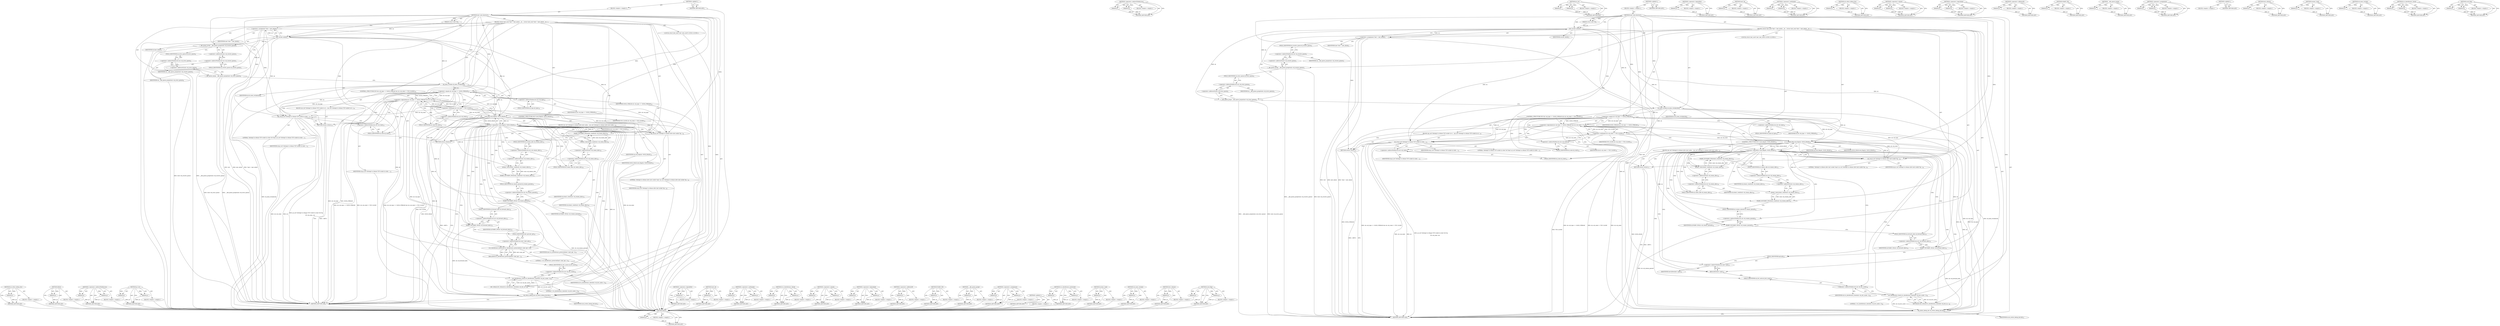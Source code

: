 digraph "sock_flag" {
vulnerable_178 [label=<(METHOD,kfree)>];
vulnerable_179 [label=<(PARAM,p1)>];
vulnerable_180 [label=<(BLOCK,&lt;empty&gt;,&lt;empty&gt;)>];
vulnerable_181 [label=<(METHOD_RETURN,ANY)>];
vulnerable_132 [label=<(METHOD,&lt;operator&gt;.indirectFieldAccess)>];
vulnerable_133 [label=<(PARAM,p1)>];
vulnerable_134 [label=<(PARAM,p2)>];
vulnerable_135 [label=<(BLOCK,&lt;empty&gt;,&lt;empty&gt;)>];
vulnerable_136 [label=<(METHOD_RETURN,ANY)>];
vulnerable_156 [label=<(METHOD,pr_err)>];
vulnerable_157 [label=<(PARAM,p1)>];
vulnerable_158 [label=<(PARAM,p2)>];
vulnerable_159 [label=<(BLOCK,&lt;empty&gt;,&lt;empty&gt;)>];
vulnerable_160 [label=<(METHOD_RETURN,ANY)>];
vulnerable_6 [label=<(METHOD,&lt;global&gt;)<SUB>1</SUB>>];
vulnerable_7 [label=<(BLOCK,&lt;empty&gt;,&lt;empty&gt;)<SUB>1</SUB>>];
vulnerable_8 [label=<(METHOD,inet_sock_destruct)<SUB>1</SUB>>];
vulnerable_9 [label=<(PARAM,struct sock *sk)<SUB>1</SUB>>];
vulnerable_10 [label=<(BLOCK,{
	struct inet_sock *inet = inet_sk(sk);

	__sk...,{
	struct inet_sock *inet = inet_sk(sk);

	__sk...)<SUB>2</SUB>>];
vulnerable_11 [label="<(LOCAL,struct inet_sock* inet: inet_sock*)<SUB>3</SUB>>"];
vulnerable_12 [label=<(&lt;operator&gt;.assignment,*inet = inet_sk(sk))<SUB>3</SUB>>];
vulnerable_13 [label=<(IDENTIFIER,inet,*inet = inet_sk(sk))<SUB>3</SUB>>];
vulnerable_14 [label=<(inet_sk,inet_sk(sk))<SUB>3</SUB>>];
vulnerable_15 [label=<(IDENTIFIER,sk,inet_sk(sk))<SUB>3</SUB>>];
vulnerable_16 [label=<(__skb_queue_purge,__skb_queue_purge(&amp;sk-&gt;sk_receive_queue))<SUB>5</SUB>>];
vulnerable_17 [label=<(&lt;operator&gt;.addressOf,&amp;sk-&gt;sk_receive_queue)<SUB>5</SUB>>];
vulnerable_18 [label=<(&lt;operator&gt;.indirectFieldAccess,sk-&gt;sk_receive_queue)<SUB>5</SUB>>];
vulnerable_19 [label=<(IDENTIFIER,sk,__skb_queue_purge(&amp;sk-&gt;sk_receive_queue))<SUB>5</SUB>>];
vulnerable_20 [label=<(FIELD_IDENTIFIER,sk_receive_queue,sk_receive_queue)<SUB>5</SUB>>];
vulnerable_21 [label=<(__skb_queue_purge,__skb_queue_purge(&amp;sk-&gt;sk_error_queue))<SUB>6</SUB>>];
vulnerable_22 [label=<(&lt;operator&gt;.addressOf,&amp;sk-&gt;sk_error_queue)<SUB>6</SUB>>];
vulnerable_23 [label=<(&lt;operator&gt;.indirectFieldAccess,sk-&gt;sk_error_queue)<SUB>6</SUB>>];
vulnerable_24 [label=<(IDENTIFIER,sk,__skb_queue_purge(&amp;sk-&gt;sk_error_queue))<SUB>6</SUB>>];
vulnerable_25 [label=<(FIELD_IDENTIFIER,sk_error_queue,sk_error_queue)<SUB>6</SUB>>];
vulnerable_26 [label=<(sk_mem_reclaim,sk_mem_reclaim(sk))<SUB>8</SUB>>];
vulnerable_27 [label=<(IDENTIFIER,sk,sk_mem_reclaim(sk))<SUB>8</SUB>>];
vulnerable_28 [label=<(CONTROL_STRUCTURE,IF,if (sk-&gt;sk_type == SOCK_STREAM &amp;&amp; sk-&gt;sk_state != TCP_CLOSE))<SUB>10</SUB>>];
vulnerable_29 [label=<(&lt;operator&gt;.logicalAnd,sk-&gt;sk_type == SOCK_STREAM &amp;&amp; sk-&gt;sk_state != T...)<SUB>10</SUB>>];
vulnerable_30 [label=<(&lt;operator&gt;.equals,sk-&gt;sk_type == SOCK_STREAM)<SUB>10</SUB>>];
vulnerable_31 [label=<(&lt;operator&gt;.indirectFieldAccess,sk-&gt;sk_type)<SUB>10</SUB>>];
vulnerable_32 [label=<(IDENTIFIER,sk,sk-&gt;sk_type == SOCK_STREAM)<SUB>10</SUB>>];
vulnerable_33 [label=<(FIELD_IDENTIFIER,sk_type,sk_type)<SUB>10</SUB>>];
vulnerable_34 [label=<(IDENTIFIER,SOCK_STREAM,sk-&gt;sk_type == SOCK_STREAM)<SUB>10</SUB>>];
vulnerable_35 [label=<(&lt;operator&gt;.notEquals,sk-&gt;sk_state != TCP_CLOSE)<SUB>10</SUB>>];
vulnerable_36 [label=<(&lt;operator&gt;.indirectFieldAccess,sk-&gt;sk_state)<SUB>10</SUB>>];
vulnerable_37 [label=<(IDENTIFIER,sk,sk-&gt;sk_state != TCP_CLOSE)<SUB>10</SUB>>];
vulnerable_38 [label=<(FIELD_IDENTIFIER,sk_state,sk_state)<SUB>10</SUB>>];
vulnerable_39 [label=<(IDENTIFIER,TCP_CLOSE,sk-&gt;sk_state != TCP_CLOSE)<SUB>10</SUB>>];
vulnerable_40 [label=<(BLOCK,{
		pr_err(&quot;Attempt to release TCP socket in st...,{
		pr_err(&quot;Attempt to release TCP socket in st...)<SUB>10</SUB>>];
vulnerable_41 [label=<(pr_err,pr_err(&quot;Attempt to release TCP socket in state ...)<SUB>11</SUB>>];
vulnerable_42 [label=<(LITERAL,&quot;Attempt to release TCP socket in state %d %p\n&quot;,pr_err(&quot;Attempt to release TCP socket in state ...)<SUB>11</SUB>>];
vulnerable_43 [label=<(&lt;operator&gt;.indirectFieldAccess,sk-&gt;sk_state)<SUB>12</SUB>>];
vulnerable_44 [label=<(IDENTIFIER,sk,pr_err(&quot;Attempt to release TCP socket in state ...)<SUB>12</SUB>>];
vulnerable_45 [label=<(FIELD_IDENTIFIER,sk_state,sk_state)<SUB>12</SUB>>];
vulnerable_46 [label=<(IDENTIFIER,sk,pr_err(&quot;Attempt to release TCP socket in state ...)<SUB>12</SUB>>];
vulnerable_47 [label=<(RETURN,return;,return;)<SUB>13</SUB>>];
vulnerable_48 [label=<(CONTROL_STRUCTURE,IF,if (!sock_flag(sk, SOCK_DEAD)))<SUB>15</SUB>>];
vulnerable_49 [label=<(&lt;operator&gt;.logicalNot,!sock_flag(sk, SOCK_DEAD))<SUB>15</SUB>>];
vulnerable_50 [label=<(sock_flag,sock_flag(sk, SOCK_DEAD))<SUB>15</SUB>>];
vulnerable_51 [label=<(IDENTIFIER,sk,sock_flag(sk, SOCK_DEAD))<SUB>15</SUB>>];
vulnerable_52 [label=<(IDENTIFIER,SOCK_DEAD,sock_flag(sk, SOCK_DEAD))<SUB>15</SUB>>];
vulnerable_53 [label=<(BLOCK,{
		pr_err(&quot;Attempt to release alive inet socke...,{
		pr_err(&quot;Attempt to release alive inet socke...)<SUB>15</SUB>>];
vulnerable_54 [label=<(pr_err,pr_err(&quot;Attempt to release alive inet socket %p...)<SUB>16</SUB>>];
vulnerable_55 [label=<(LITERAL,&quot;Attempt to release alive inet socket %p\n&quot;,pr_err(&quot;Attempt to release alive inet socket %p...)<SUB>16</SUB>>];
vulnerable_56 [label=<(IDENTIFIER,sk,pr_err(&quot;Attempt to release alive inet socket %p...)<SUB>16</SUB>>];
vulnerable_57 [label=<(RETURN,return;,return;)<SUB>17</SUB>>];
vulnerable_58 [label=<(WARN_ON,WARN_ON(atomic_read(&amp;sk-&gt;sk_rmem_alloc)))<SUB>20</SUB>>];
vulnerable_59 [label=<(atomic_read,atomic_read(&amp;sk-&gt;sk_rmem_alloc))<SUB>20</SUB>>];
vulnerable_60 [label=<(&lt;operator&gt;.addressOf,&amp;sk-&gt;sk_rmem_alloc)<SUB>20</SUB>>];
vulnerable_61 [label=<(&lt;operator&gt;.indirectFieldAccess,sk-&gt;sk_rmem_alloc)<SUB>20</SUB>>];
vulnerable_62 [label=<(IDENTIFIER,sk,atomic_read(&amp;sk-&gt;sk_rmem_alloc))<SUB>20</SUB>>];
vulnerable_63 [label=<(FIELD_IDENTIFIER,sk_rmem_alloc,sk_rmem_alloc)<SUB>20</SUB>>];
vulnerable_64 [label=<(WARN_ON,WARN_ON(atomic_read(&amp;sk-&gt;sk_wmem_alloc)))<SUB>21</SUB>>];
vulnerable_65 [label=<(atomic_read,atomic_read(&amp;sk-&gt;sk_wmem_alloc))<SUB>21</SUB>>];
vulnerable_66 [label=<(&lt;operator&gt;.addressOf,&amp;sk-&gt;sk_wmem_alloc)<SUB>21</SUB>>];
vulnerable_67 [label=<(&lt;operator&gt;.indirectFieldAccess,sk-&gt;sk_wmem_alloc)<SUB>21</SUB>>];
vulnerable_68 [label=<(IDENTIFIER,sk,atomic_read(&amp;sk-&gt;sk_wmem_alloc))<SUB>21</SUB>>];
vulnerable_69 [label=<(FIELD_IDENTIFIER,sk_wmem_alloc,sk_wmem_alloc)<SUB>21</SUB>>];
vulnerable_70 [label=<(WARN_ON,WARN_ON(sk-&gt;sk_wmem_queued))<SUB>22</SUB>>];
vulnerable_71 [label=<(&lt;operator&gt;.indirectFieldAccess,sk-&gt;sk_wmem_queued)<SUB>22</SUB>>];
vulnerable_72 [label=<(IDENTIFIER,sk,WARN_ON(sk-&gt;sk_wmem_queued))<SUB>22</SUB>>];
vulnerable_73 [label=<(FIELD_IDENTIFIER,sk_wmem_queued,sk_wmem_queued)<SUB>22</SUB>>];
vulnerable_74 [label=<(WARN_ON,WARN_ON(sk-&gt;sk_forward_alloc))<SUB>23</SUB>>];
vulnerable_75 [label=<(&lt;operator&gt;.indirectFieldAccess,sk-&gt;sk_forward_alloc)<SUB>23</SUB>>];
vulnerable_76 [label=<(IDENTIFIER,sk,WARN_ON(sk-&gt;sk_forward_alloc))<SUB>23</SUB>>];
vulnerable_77 [label=<(FIELD_IDENTIFIER,sk_forward_alloc,sk_forward_alloc)<SUB>23</SUB>>];
vulnerable_78 [label=<(kfree,kfree(inet-&gt;opt))<SUB>25</SUB>>];
vulnerable_79 [label=<(&lt;operator&gt;.indirectFieldAccess,inet-&gt;opt)<SUB>25</SUB>>];
vulnerable_80 [label=<(IDENTIFIER,inet,kfree(inet-&gt;opt))<SUB>25</SUB>>];
vulnerable_81 [label=<(FIELD_IDENTIFIER,opt,opt)<SUB>25</SUB>>];
vulnerable_82 [label=<(dst_release,dst_release(rcu_dereference_check(sk-&gt;sk_dst_ca...)<SUB>26</SUB>>];
vulnerable_83 [label=<(rcu_dereference_check,rcu_dereference_check(sk-&gt;sk_dst_cache, 1))<SUB>26</SUB>>];
vulnerable_84 [label=<(&lt;operator&gt;.indirectFieldAccess,sk-&gt;sk_dst_cache)<SUB>26</SUB>>];
vulnerable_85 [label=<(IDENTIFIER,sk,rcu_dereference_check(sk-&gt;sk_dst_cache, 1))<SUB>26</SUB>>];
vulnerable_86 [label=<(FIELD_IDENTIFIER,sk_dst_cache,sk_dst_cache)<SUB>26</SUB>>];
vulnerable_87 [label=<(LITERAL,1,rcu_dereference_check(sk-&gt;sk_dst_cache, 1))<SUB>26</SUB>>];
vulnerable_88 [label=<(sk_refcnt_debug_dec,sk_refcnt_debug_dec(sk))<SUB>27</SUB>>];
vulnerable_89 [label=<(IDENTIFIER,sk,sk_refcnt_debug_dec(sk))<SUB>27</SUB>>];
vulnerable_90 [label=<(METHOD_RETURN,void)<SUB>1</SUB>>];
vulnerable_92 [label=<(METHOD_RETURN,ANY)<SUB>1</SUB>>];
vulnerable_161 [label=<(METHOD,&lt;operator&gt;.logicalNot)>];
vulnerable_162 [label=<(PARAM,p1)>];
vulnerable_163 [label=<(BLOCK,&lt;empty&gt;,&lt;empty&gt;)>];
vulnerable_164 [label=<(METHOD_RETURN,ANY)>];
vulnerable_120 [label=<(METHOD,inet_sk)>];
vulnerable_121 [label=<(PARAM,p1)>];
vulnerable_122 [label=<(BLOCK,&lt;empty&gt;,&lt;empty&gt;)>];
vulnerable_123 [label=<(METHOD_RETURN,ANY)>];
vulnerable_151 [label=<(METHOD,&lt;operator&gt;.notEquals)>];
vulnerable_152 [label=<(PARAM,p1)>];
vulnerable_153 [label=<(PARAM,p2)>];
vulnerable_154 [label=<(BLOCK,&lt;empty&gt;,&lt;empty&gt;)>];
vulnerable_155 [label=<(METHOD_RETURN,ANY)>];
vulnerable_191 [label=<(METHOD,sk_refcnt_debug_dec)>];
vulnerable_192 [label=<(PARAM,p1)>];
vulnerable_193 [label=<(BLOCK,&lt;empty&gt;,&lt;empty&gt;)>];
vulnerable_194 [label=<(METHOD_RETURN,ANY)>];
vulnerable_146 [label=<(METHOD,&lt;operator&gt;.equals)>];
vulnerable_147 [label=<(PARAM,p1)>];
vulnerable_148 [label=<(PARAM,p2)>];
vulnerable_149 [label=<(BLOCK,&lt;empty&gt;,&lt;empty&gt;)>];
vulnerable_150 [label=<(METHOD_RETURN,ANY)>];
vulnerable_141 [label=<(METHOD,&lt;operator&gt;.logicalAnd)>];
vulnerable_142 [label=<(PARAM,p1)>];
vulnerable_143 [label=<(PARAM,p2)>];
vulnerable_144 [label=<(BLOCK,&lt;empty&gt;,&lt;empty&gt;)>];
vulnerable_145 [label=<(METHOD_RETURN,ANY)>];
vulnerable_128 [label=<(METHOD,&lt;operator&gt;.addressOf)>];
vulnerable_129 [label=<(PARAM,p1)>];
vulnerable_130 [label=<(BLOCK,&lt;empty&gt;,&lt;empty&gt;)>];
vulnerable_131 [label=<(METHOD_RETURN,ANY)>];
vulnerable_170 [label=<(METHOD,WARN_ON)>];
vulnerable_171 [label=<(PARAM,p1)>];
vulnerable_172 [label=<(BLOCK,&lt;empty&gt;,&lt;empty&gt;)>];
vulnerable_173 [label=<(METHOD_RETURN,ANY)>];
vulnerable_124 [label=<(METHOD,__skb_queue_purge)>];
vulnerable_125 [label=<(PARAM,p1)>];
vulnerable_126 [label=<(BLOCK,&lt;empty&gt;,&lt;empty&gt;)>];
vulnerable_127 [label=<(METHOD_RETURN,ANY)>];
vulnerable_115 [label=<(METHOD,&lt;operator&gt;.assignment)>];
vulnerable_116 [label=<(PARAM,p1)>];
vulnerable_117 [label=<(PARAM,p2)>];
vulnerable_118 [label=<(BLOCK,&lt;empty&gt;,&lt;empty&gt;)>];
vulnerable_119 [label=<(METHOD_RETURN,ANY)>];
vulnerable_109 [label=<(METHOD,&lt;global&gt;)<SUB>1</SUB>>];
vulnerable_110 [label=<(BLOCK,&lt;empty&gt;,&lt;empty&gt;)>];
vulnerable_111 [label=<(METHOD_RETURN,ANY)>];
vulnerable_182 [label=<(METHOD,dst_release)>];
vulnerable_183 [label=<(PARAM,p1)>];
vulnerable_184 [label=<(BLOCK,&lt;empty&gt;,&lt;empty&gt;)>];
vulnerable_185 [label=<(METHOD_RETURN,ANY)>];
vulnerable_174 [label=<(METHOD,atomic_read)>];
vulnerable_175 [label=<(PARAM,p1)>];
vulnerable_176 [label=<(BLOCK,&lt;empty&gt;,&lt;empty&gt;)>];
vulnerable_177 [label=<(METHOD_RETURN,ANY)>];
vulnerable_137 [label=<(METHOD,sk_mem_reclaim)>];
vulnerable_138 [label=<(PARAM,p1)>];
vulnerable_139 [label=<(BLOCK,&lt;empty&gt;,&lt;empty&gt;)>];
vulnerable_140 [label=<(METHOD_RETURN,ANY)>];
vulnerable_186 [label=<(METHOD,rcu_dereference_check)>];
vulnerable_187 [label=<(PARAM,p1)>];
vulnerable_188 [label=<(PARAM,p2)>];
vulnerable_189 [label=<(BLOCK,&lt;empty&gt;,&lt;empty&gt;)>];
vulnerable_190 [label=<(METHOD_RETURN,ANY)>];
vulnerable_165 [label=<(METHOD,sock_flag)>];
vulnerable_166 [label=<(PARAM,p1)>];
vulnerable_167 [label=<(PARAM,p2)>];
vulnerable_168 [label=<(BLOCK,&lt;empty&gt;,&lt;empty&gt;)>];
vulnerable_169 [label=<(METHOD_RETURN,ANY)>];
fixed_198 [label=<(METHOD,sk_refcnt_debug_dec)>];
fixed_199 [label=<(PARAM,p1)>];
fixed_200 [label=<(BLOCK,&lt;empty&gt;,&lt;empty&gt;)>];
fixed_201 [label=<(METHOD_RETURN,ANY)>];
fixed_180 [label=<(METHOD,kfree)>];
fixed_181 [label=<(PARAM,p1)>];
fixed_182 [label=<(BLOCK,&lt;empty&gt;,&lt;empty&gt;)>];
fixed_183 [label=<(METHOD_RETURN,ANY)>];
fixed_134 [label=<(METHOD,&lt;operator&gt;.indirectFieldAccess)>];
fixed_135 [label=<(PARAM,p1)>];
fixed_136 [label=<(PARAM,p2)>];
fixed_137 [label=<(BLOCK,&lt;empty&gt;,&lt;empty&gt;)>];
fixed_138 [label=<(METHOD_RETURN,ANY)>];
fixed_158 [label=<(METHOD,pr_err)>];
fixed_159 [label=<(PARAM,p1)>];
fixed_160 [label=<(PARAM,p2)>];
fixed_161 [label=<(BLOCK,&lt;empty&gt;,&lt;empty&gt;)>];
fixed_162 [label=<(METHOD_RETURN,ANY)>];
fixed_6 [label=<(METHOD,&lt;global&gt;)<SUB>1</SUB>>];
fixed_7 [label=<(BLOCK,&lt;empty&gt;,&lt;empty&gt;)<SUB>1</SUB>>];
fixed_8 [label=<(METHOD,inet_sock_destruct)<SUB>1</SUB>>];
fixed_9 [label=<(PARAM,struct sock *sk)<SUB>1</SUB>>];
fixed_10 [label=<(BLOCK,{
	struct inet_sock *inet = inet_sk(sk);

	__sk...,{
	struct inet_sock *inet = inet_sk(sk);

	__sk...)<SUB>2</SUB>>];
fixed_11 [label="<(LOCAL,struct inet_sock* inet: inet_sock*)<SUB>3</SUB>>"];
fixed_12 [label=<(&lt;operator&gt;.assignment,*inet = inet_sk(sk))<SUB>3</SUB>>];
fixed_13 [label=<(IDENTIFIER,inet,*inet = inet_sk(sk))<SUB>3</SUB>>];
fixed_14 [label=<(inet_sk,inet_sk(sk))<SUB>3</SUB>>];
fixed_15 [label=<(IDENTIFIER,sk,inet_sk(sk))<SUB>3</SUB>>];
fixed_16 [label=<(__skb_queue_purge,__skb_queue_purge(&amp;sk-&gt;sk_receive_queue))<SUB>5</SUB>>];
fixed_17 [label=<(&lt;operator&gt;.addressOf,&amp;sk-&gt;sk_receive_queue)<SUB>5</SUB>>];
fixed_18 [label=<(&lt;operator&gt;.indirectFieldAccess,sk-&gt;sk_receive_queue)<SUB>5</SUB>>];
fixed_19 [label=<(IDENTIFIER,sk,__skb_queue_purge(&amp;sk-&gt;sk_receive_queue))<SUB>5</SUB>>];
fixed_20 [label=<(FIELD_IDENTIFIER,sk_receive_queue,sk_receive_queue)<SUB>5</SUB>>];
fixed_21 [label=<(__skb_queue_purge,__skb_queue_purge(&amp;sk-&gt;sk_error_queue))<SUB>6</SUB>>];
fixed_22 [label=<(&lt;operator&gt;.addressOf,&amp;sk-&gt;sk_error_queue)<SUB>6</SUB>>];
fixed_23 [label=<(&lt;operator&gt;.indirectFieldAccess,sk-&gt;sk_error_queue)<SUB>6</SUB>>];
fixed_24 [label=<(IDENTIFIER,sk,__skb_queue_purge(&amp;sk-&gt;sk_error_queue))<SUB>6</SUB>>];
fixed_25 [label=<(FIELD_IDENTIFIER,sk_error_queue,sk_error_queue)<SUB>6</SUB>>];
fixed_26 [label=<(sk_mem_reclaim,sk_mem_reclaim(sk))<SUB>8</SUB>>];
fixed_27 [label=<(IDENTIFIER,sk,sk_mem_reclaim(sk))<SUB>8</SUB>>];
fixed_28 [label=<(CONTROL_STRUCTURE,IF,if (sk-&gt;sk_type == SOCK_STREAM &amp;&amp; sk-&gt;sk_state != TCP_CLOSE))<SUB>10</SUB>>];
fixed_29 [label=<(&lt;operator&gt;.logicalAnd,sk-&gt;sk_type == SOCK_STREAM &amp;&amp; sk-&gt;sk_state != T...)<SUB>10</SUB>>];
fixed_30 [label=<(&lt;operator&gt;.equals,sk-&gt;sk_type == SOCK_STREAM)<SUB>10</SUB>>];
fixed_31 [label=<(&lt;operator&gt;.indirectFieldAccess,sk-&gt;sk_type)<SUB>10</SUB>>];
fixed_32 [label=<(IDENTIFIER,sk,sk-&gt;sk_type == SOCK_STREAM)<SUB>10</SUB>>];
fixed_33 [label=<(FIELD_IDENTIFIER,sk_type,sk_type)<SUB>10</SUB>>];
fixed_34 [label=<(IDENTIFIER,SOCK_STREAM,sk-&gt;sk_type == SOCK_STREAM)<SUB>10</SUB>>];
fixed_35 [label=<(&lt;operator&gt;.notEquals,sk-&gt;sk_state != TCP_CLOSE)<SUB>10</SUB>>];
fixed_36 [label=<(&lt;operator&gt;.indirectFieldAccess,sk-&gt;sk_state)<SUB>10</SUB>>];
fixed_37 [label=<(IDENTIFIER,sk,sk-&gt;sk_state != TCP_CLOSE)<SUB>10</SUB>>];
fixed_38 [label=<(FIELD_IDENTIFIER,sk_state,sk_state)<SUB>10</SUB>>];
fixed_39 [label=<(IDENTIFIER,TCP_CLOSE,sk-&gt;sk_state != TCP_CLOSE)<SUB>10</SUB>>];
fixed_40 [label=<(BLOCK,{
		pr_err(&quot;Attempt to release TCP socket in st...,{
		pr_err(&quot;Attempt to release TCP socket in st...)<SUB>10</SUB>>];
fixed_41 [label=<(pr_err,pr_err(&quot;Attempt to release TCP socket in state ...)<SUB>11</SUB>>];
fixed_42 [label=<(LITERAL,&quot;Attempt to release TCP socket in state %d %p\n&quot;,pr_err(&quot;Attempt to release TCP socket in state ...)<SUB>11</SUB>>];
fixed_43 [label=<(&lt;operator&gt;.indirectFieldAccess,sk-&gt;sk_state)<SUB>12</SUB>>];
fixed_44 [label=<(IDENTIFIER,sk,pr_err(&quot;Attempt to release TCP socket in state ...)<SUB>12</SUB>>];
fixed_45 [label=<(FIELD_IDENTIFIER,sk_state,sk_state)<SUB>12</SUB>>];
fixed_46 [label=<(IDENTIFIER,sk,pr_err(&quot;Attempt to release TCP socket in state ...)<SUB>12</SUB>>];
fixed_47 [label=<(RETURN,return;,return;)<SUB>13</SUB>>];
fixed_48 [label=<(CONTROL_STRUCTURE,IF,if (!sock_flag(sk, SOCK_DEAD)))<SUB>15</SUB>>];
fixed_49 [label=<(&lt;operator&gt;.logicalNot,!sock_flag(sk, SOCK_DEAD))<SUB>15</SUB>>];
fixed_50 [label=<(sock_flag,sock_flag(sk, SOCK_DEAD))<SUB>15</SUB>>];
fixed_51 [label=<(IDENTIFIER,sk,sock_flag(sk, SOCK_DEAD))<SUB>15</SUB>>];
fixed_52 [label=<(IDENTIFIER,SOCK_DEAD,sock_flag(sk, SOCK_DEAD))<SUB>15</SUB>>];
fixed_53 [label=<(BLOCK,{
		pr_err(&quot;Attempt to release alive inet socke...,{
		pr_err(&quot;Attempt to release alive inet socke...)<SUB>15</SUB>>];
fixed_54 [label=<(pr_err,pr_err(&quot;Attempt to release alive inet socket %p...)<SUB>16</SUB>>];
fixed_55 [label=<(LITERAL,&quot;Attempt to release alive inet socket %p\n&quot;,pr_err(&quot;Attempt to release alive inet socket %p...)<SUB>16</SUB>>];
fixed_56 [label=<(IDENTIFIER,sk,pr_err(&quot;Attempt to release alive inet socket %p...)<SUB>16</SUB>>];
fixed_57 [label=<(RETURN,return;,return;)<SUB>17</SUB>>];
fixed_58 [label=<(WARN_ON,WARN_ON(atomic_read(&amp;sk-&gt;sk_rmem_alloc)))<SUB>20</SUB>>];
fixed_59 [label=<(atomic_read,atomic_read(&amp;sk-&gt;sk_rmem_alloc))<SUB>20</SUB>>];
fixed_60 [label=<(&lt;operator&gt;.addressOf,&amp;sk-&gt;sk_rmem_alloc)<SUB>20</SUB>>];
fixed_61 [label=<(&lt;operator&gt;.indirectFieldAccess,sk-&gt;sk_rmem_alloc)<SUB>20</SUB>>];
fixed_62 [label=<(IDENTIFIER,sk,atomic_read(&amp;sk-&gt;sk_rmem_alloc))<SUB>20</SUB>>];
fixed_63 [label=<(FIELD_IDENTIFIER,sk_rmem_alloc,sk_rmem_alloc)<SUB>20</SUB>>];
fixed_64 [label=<(WARN_ON,WARN_ON(atomic_read(&amp;sk-&gt;sk_wmem_alloc)))<SUB>21</SUB>>];
fixed_65 [label=<(atomic_read,atomic_read(&amp;sk-&gt;sk_wmem_alloc))<SUB>21</SUB>>];
fixed_66 [label=<(&lt;operator&gt;.addressOf,&amp;sk-&gt;sk_wmem_alloc)<SUB>21</SUB>>];
fixed_67 [label=<(&lt;operator&gt;.indirectFieldAccess,sk-&gt;sk_wmem_alloc)<SUB>21</SUB>>];
fixed_68 [label=<(IDENTIFIER,sk,atomic_read(&amp;sk-&gt;sk_wmem_alloc))<SUB>21</SUB>>];
fixed_69 [label=<(FIELD_IDENTIFIER,sk_wmem_alloc,sk_wmem_alloc)<SUB>21</SUB>>];
fixed_70 [label=<(WARN_ON,WARN_ON(sk-&gt;sk_wmem_queued))<SUB>22</SUB>>];
fixed_71 [label=<(&lt;operator&gt;.indirectFieldAccess,sk-&gt;sk_wmem_queued)<SUB>22</SUB>>];
fixed_72 [label=<(IDENTIFIER,sk,WARN_ON(sk-&gt;sk_wmem_queued))<SUB>22</SUB>>];
fixed_73 [label=<(FIELD_IDENTIFIER,sk_wmem_queued,sk_wmem_queued)<SUB>22</SUB>>];
fixed_74 [label=<(WARN_ON,WARN_ON(sk-&gt;sk_forward_alloc))<SUB>23</SUB>>];
fixed_75 [label=<(&lt;operator&gt;.indirectFieldAccess,sk-&gt;sk_forward_alloc)<SUB>23</SUB>>];
fixed_76 [label=<(IDENTIFIER,sk,WARN_ON(sk-&gt;sk_forward_alloc))<SUB>23</SUB>>];
fixed_77 [label=<(FIELD_IDENTIFIER,sk_forward_alloc,sk_forward_alloc)<SUB>23</SUB>>];
fixed_78 [label=<(kfree,kfree(rcu_dereference_protected(inet-&gt;inet_opt,...)<SUB>25</SUB>>];
fixed_79 [label=<(rcu_dereference_protected,rcu_dereference_protected(inet-&gt;inet_opt, 1))<SUB>25</SUB>>];
fixed_80 [label=<(&lt;operator&gt;.indirectFieldAccess,inet-&gt;inet_opt)<SUB>25</SUB>>];
fixed_81 [label=<(IDENTIFIER,inet,rcu_dereference_protected(inet-&gt;inet_opt, 1))<SUB>25</SUB>>];
fixed_82 [label=<(FIELD_IDENTIFIER,inet_opt,inet_opt)<SUB>25</SUB>>];
fixed_83 [label=<(LITERAL,1,rcu_dereference_protected(inet-&gt;inet_opt, 1))<SUB>25</SUB>>];
fixed_84 [label=<(dst_release,dst_release(rcu_dereference_check(sk-&gt;sk_dst_ca...)<SUB>26</SUB>>];
fixed_85 [label=<(rcu_dereference_check,rcu_dereference_check(sk-&gt;sk_dst_cache, 1))<SUB>26</SUB>>];
fixed_86 [label=<(&lt;operator&gt;.indirectFieldAccess,sk-&gt;sk_dst_cache)<SUB>26</SUB>>];
fixed_87 [label=<(IDENTIFIER,sk,rcu_dereference_check(sk-&gt;sk_dst_cache, 1))<SUB>26</SUB>>];
fixed_88 [label=<(FIELD_IDENTIFIER,sk_dst_cache,sk_dst_cache)<SUB>26</SUB>>];
fixed_89 [label=<(LITERAL,1,rcu_dereference_check(sk-&gt;sk_dst_cache, 1))<SUB>26</SUB>>];
fixed_90 [label=<(sk_refcnt_debug_dec,sk_refcnt_debug_dec(sk))<SUB>27</SUB>>];
fixed_91 [label=<(IDENTIFIER,sk,sk_refcnt_debug_dec(sk))<SUB>27</SUB>>];
fixed_92 [label=<(METHOD_RETURN,void)<SUB>1</SUB>>];
fixed_94 [label=<(METHOD_RETURN,ANY)<SUB>1</SUB>>];
fixed_163 [label=<(METHOD,&lt;operator&gt;.logicalNot)>];
fixed_164 [label=<(PARAM,p1)>];
fixed_165 [label=<(BLOCK,&lt;empty&gt;,&lt;empty&gt;)>];
fixed_166 [label=<(METHOD_RETURN,ANY)>];
fixed_122 [label=<(METHOD,inet_sk)>];
fixed_123 [label=<(PARAM,p1)>];
fixed_124 [label=<(BLOCK,&lt;empty&gt;,&lt;empty&gt;)>];
fixed_125 [label=<(METHOD_RETURN,ANY)>];
fixed_153 [label=<(METHOD,&lt;operator&gt;.notEquals)>];
fixed_154 [label=<(PARAM,p1)>];
fixed_155 [label=<(PARAM,p2)>];
fixed_156 [label=<(BLOCK,&lt;empty&gt;,&lt;empty&gt;)>];
fixed_157 [label=<(METHOD_RETURN,ANY)>];
fixed_193 [label=<(METHOD,rcu_dereference_check)>];
fixed_194 [label=<(PARAM,p1)>];
fixed_195 [label=<(PARAM,p2)>];
fixed_196 [label=<(BLOCK,&lt;empty&gt;,&lt;empty&gt;)>];
fixed_197 [label=<(METHOD_RETURN,ANY)>];
fixed_148 [label=<(METHOD,&lt;operator&gt;.equals)>];
fixed_149 [label=<(PARAM,p1)>];
fixed_150 [label=<(PARAM,p2)>];
fixed_151 [label=<(BLOCK,&lt;empty&gt;,&lt;empty&gt;)>];
fixed_152 [label=<(METHOD_RETURN,ANY)>];
fixed_143 [label=<(METHOD,&lt;operator&gt;.logicalAnd)>];
fixed_144 [label=<(PARAM,p1)>];
fixed_145 [label=<(PARAM,p2)>];
fixed_146 [label=<(BLOCK,&lt;empty&gt;,&lt;empty&gt;)>];
fixed_147 [label=<(METHOD_RETURN,ANY)>];
fixed_130 [label=<(METHOD,&lt;operator&gt;.addressOf)>];
fixed_131 [label=<(PARAM,p1)>];
fixed_132 [label=<(BLOCK,&lt;empty&gt;,&lt;empty&gt;)>];
fixed_133 [label=<(METHOD_RETURN,ANY)>];
fixed_172 [label=<(METHOD,WARN_ON)>];
fixed_173 [label=<(PARAM,p1)>];
fixed_174 [label=<(BLOCK,&lt;empty&gt;,&lt;empty&gt;)>];
fixed_175 [label=<(METHOD_RETURN,ANY)>];
fixed_126 [label=<(METHOD,__skb_queue_purge)>];
fixed_127 [label=<(PARAM,p1)>];
fixed_128 [label=<(BLOCK,&lt;empty&gt;,&lt;empty&gt;)>];
fixed_129 [label=<(METHOD_RETURN,ANY)>];
fixed_117 [label=<(METHOD,&lt;operator&gt;.assignment)>];
fixed_118 [label=<(PARAM,p1)>];
fixed_119 [label=<(PARAM,p2)>];
fixed_120 [label=<(BLOCK,&lt;empty&gt;,&lt;empty&gt;)>];
fixed_121 [label=<(METHOD_RETURN,ANY)>];
fixed_111 [label=<(METHOD,&lt;global&gt;)<SUB>1</SUB>>];
fixed_112 [label=<(BLOCK,&lt;empty&gt;,&lt;empty&gt;)>];
fixed_113 [label=<(METHOD_RETURN,ANY)>];
fixed_184 [label=<(METHOD,rcu_dereference_protected)>];
fixed_185 [label=<(PARAM,p1)>];
fixed_186 [label=<(PARAM,p2)>];
fixed_187 [label=<(BLOCK,&lt;empty&gt;,&lt;empty&gt;)>];
fixed_188 [label=<(METHOD_RETURN,ANY)>];
fixed_176 [label=<(METHOD,atomic_read)>];
fixed_177 [label=<(PARAM,p1)>];
fixed_178 [label=<(BLOCK,&lt;empty&gt;,&lt;empty&gt;)>];
fixed_179 [label=<(METHOD_RETURN,ANY)>];
fixed_139 [label=<(METHOD,sk_mem_reclaim)>];
fixed_140 [label=<(PARAM,p1)>];
fixed_141 [label=<(BLOCK,&lt;empty&gt;,&lt;empty&gt;)>];
fixed_142 [label=<(METHOD_RETURN,ANY)>];
fixed_189 [label=<(METHOD,dst_release)>];
fixed_190 [label=<(PARAM,p1)>];
fixed_191 [label=<(BLOCK,&lt;empty&gt;,&lt;empty&gt;)>];
fixed_192 [label=<(METHOD_RETURN,ANY)>];
fixed_167 [label=<(METHOD,sock_flag)>];
fixed_168 [label=<(PARAM,p1)>];
fixed_169 [label=<(PARAM,p2)>];
fixed_170 [label=<(BLOCK,&lt;empty&gt;,&lt;empty&gt;)>];
fixed_171 [label=<(METHOD_RETURN,ANY)>];
vulnerable_178 -> vulnerable_179  [key=0, label="AST: "];
vulnerable_178 -> vulnerable_179  [key=1, label="DDG: "];
vulnerable_178 -> vulnerable_180  [key=0, label="AST: "];
vulnerable_178 -> vulnerable_181  [key=0, label="AST: "];
vulnerable_178 -> vulnerable_181  [key=1, label="CFG: "];
vulnerable_179 -> vulnerable_181  [key=0, label="DDG: p1"];
vulnerable_132 -> vulnerable_133  [key=0, label="AST: "];
vulnerable_132 -> vulnerable_133  [key=1, label="DDG: "];
vulnerable_132 -> vulnerable_135  [key=0, label="AST: "];
vulnerable_132 -> vulnerable_134  [key=0, label="AST: "];
vulnerable_132 -> vulnerable_134  [key=1, label="DDG: "];
vulnerable_132 -> vulnerable_136  [key=0, label="AST: "];
vulnerable_132 -> vulnerable_136  [key=1, label="CFG: "];
vulnerable_133 -> vulnerable_136  [key=0, label="DDG: p1"];
vulnerable_134 -> vulnerable_136  [key=0, label="DDG: p2"];
vulnerable_156 -> vulnerable_157  [key=0, label="AST: "];
vulnerable_156 -> vulnerable_157  [key=1, label="DDG: "];
vulnerable_156 -> vulnerable_159  [key=0, label="AST: "];
vulnerable_156 -> vulnerable_158  [key=0, label="AST: "];
vulnerable_156 -> vulnerable_158  [key=1, label="DDG: "];
vulnerable_156 -> vulnerable_160  [key=0, label="AST: "];
vulnerable_156 -> vulnerable_160  [key=1, label="CFG: "];
vulnerable_157 -> vulnerable_160  [key=0, label="DDG: p1"];
vulnerable_158 -> vulnerable_160  [key=0, label="DDG: p2"];
vulnerable_6 -> vulnerable_7  [key=0, label="AST: "];
vulnerable_6 -> vulnerable_92  [key=0, label="AST: "];
vulnerable_6 -> vulnerable_92  [key=1, label="CFG: "];
vulnerable_7 -> vulnerable_8  [key=0, label="AST: "];
vulnerable_8 -> vulnerable_9  [key=0, label="AST: "];
vulnerable_8 -> vulnerable_9  [key=1, label="DDG: "];
vulnerable_8 -> vulnerable_10  [key=0, label="AST: "];
vulnerable_8 -> vulnerable_90  [key=0, label="AST: "];
vulnerable_8 -> vulnerable_14  [key=0, label="CFG: "];
vulnerable_8 -> vulnerable_14  [key=1, label="DDG: "];
vulnerable_8 -> vulnerable_26  [key=0, label="DDG: "];
vulnerable_8 -> vulnerable_88  [key=0, label="DDG: "];
vulnerable_8 -> vulnerable_47  [key=0, label="DDG: "];
vulnerable_8 -> vulnerable_57  [key=0, label="DDG: "];
vulnerable_8 -> vulnerable_83  [key=0, label="DDG: "];
vulnerable_8 -> vulnerable_30  [key=0, label="DDG: "];
vulnerable_8 -> vulnerable_35  [key=0, label="DDG: "];
vulnerable_8 -> vulnerable_41  [key=0, label="DDG: "];
vulnerable_8 -> vulnerable_50  [key=0, label="DDG: "];
vulnerable_8 -> vulnerable_54  [key=0, label="DDG: "];
vulnerable_9 -> vulnerable_14  [key=0, label="DDG: sk"];
vulnerable_10 -> vulnerable_11  [key=0, label="AST: "];
vulnerable_10 -> vulnerable_12  [key=0, label="AST: "];
vulnerable_10 -> vulnerable_16  [key=0, label="AST: "];
vulnerable_10 -> vulnerable_21  [key=0, label="AST: "];
vulnerable_10 -> vulnerable_26  [key=0, label="AST: "];
vulnerable_10 -> vulnerable_28  [key=0, label="AST: "];
vulnerable_10 -> vulnerable_48  [key=0, label="AST: "];
vulnerable_10 -> vulnerable_58  [key=0, label="AST: "];
vulnerable_10 -> vulnerable_64  [key=0, label="AST: "];
vulnerable_10 -> vulnerable_70  [key=0, label="AST: "];
vulnerable_10 -> vulnerable_74  [key=0, label="AST: "];
vulnerable_10 -> vulnerable_78  [key=0, label="AST: "];
vulnerable_10 -> vulnerable_82  [key=0, label="AST: "];
vulnerable_10 -> vulnerable_88  [key=0, label="AST: "];
vulnerable_12 -> vulnerable_13  [key=0, label="AST: "];
vulnerable_12 -> vulnerable_14  [key=0, label="AST: "];
vulnerable_12 -> vulnerable_20  [key=0, label="CFG: "];
vulnerable_12 -> vulnerable_90  [key=0, label="DDG: inet"];
vulnerable_12 -> vulnerable_90  [key=1, label="DDG: inet_sk(sk)"];
vulnerable_12 -> vulnerable_90  [key=2, label="DDG: *inet = inet_sk(sk)"];
vulnerable_12 -> vulnerable_78  [key=0, label="DDG: inet"];
vulnerable_14 -> vulnerable_15  [key=0, label="AST: "];
vulnerable_14 -> vulnerable_12  [key=0, label="CFG: "];
vulnerable_14 -> vulnerable_12  [key=1, label="DDG: sk"];
vulnerable_14 -> vulnerable_16  [key=0, label="DDG: sk"];
vulnerable_14 -> vulnerable_21  [key=0, label="DDG: sk"];
vulnerable_14 -> vulnerable_26  [key=0, label="DDG: sk"];
vulnerable_14 -> vulnerable_88  [key=0, label="DDG: sk"];
vulnerable_14 -> vulnerable_41  [key=0, label="DDG: sk"];
vulnerable_14 -> vulnerable_50  [key=0, label="DDG: sk"];
vulnerable_14 -> vulnerable_54  [key=0, label="DDG: sk"];
vulnerable_16 -> vulnerable_17  [key=0, label="AST: "];
vulnerable_16 -> vulnerable_25  [key=0, label="CFG: "];
vulnerable_16 -> vulnerable_90  [key=0, label="DDG: &amp;sk-&gt;sk_receive_queue"];
vulnerable_16 -> vulnerable_90  [key=1, label="DDG: __skb_queue_purge(&amp;sk-&gt;sk_receive_queue)"];
vulnerable_17 -> vulnerable_18  [key=0, label="AST: "];
vulnerable_17 -> vulnerable_16  [key=0, label="CFG: "];
vulnerable_18 -> vulnerable_19  [key=0, label="AST: "];
vulnerable_18 -> vulnerable_20  [key=0, label="AST: "];
vulnerable_18 -> vulnerable_17  [key=0, label="CFG: "];
vulnerable_20 -> vulnerable_18  [key=0, label="CFG: "];
vulnerable_21 -> vulnerable_22  [key=0, label="AST: "];
vulnerable_21 -> vulnerable_26  [key=0, label="CFG: "];
vulnerable_21 -> vulnerable_90  [key=0, label="DDG: &amp;sk-&gt;sk_error_queue"];
vulnerable_21 -> vulnerable_90  [key=1, label="DDG: __skb_queue_purge(&amp;sk-&gt;sk_error_queue)"];
vulnerable_22 -> vulnerable_23  [key=0, label="AST: "];
vulnerable_22 -> vulnerable_21  [key=0, label="CFG: "];
vulnerable_23 -> vulnerable_24  [key=0, label="AST: "];
vulnerable_23 -> vulnerable_25  [key=0, label="AST: "];
vulnerable_23 -> vulnerable_22  [key=0, label="CFG: "];
vulnerable_25 -> vulnerable_23  [key=0, label="CFG: "];
vulnerable_26 -> vulnerable_27  [key=0, label="AST: "];
vulnerable_26 -> vulnerable_33  [key=0, label="CFG: "];
vulnerable_26 -> vulnerable_90  [key=0, label="DDG: sk_mem_reclaim(sk)"];
vulnerable_26 -> vulnerable_30  [key=0, label="DDG: sk"];
vulnerable_26 -> vulnerable_35  [key=0, label="DDG: sk"];
vulnerable_26 -> vulnerable_41  [key=0, label="DDG: sk"];
vulnerable_26 -> vulnerable_50  [key=0, label="DDG: sk"];
vulnerable_28 -> vulnerable_29  [key=0, label="AST: "];
vulnerable_28 -> vulnerable_40  [key=0, label="AST: "];
vulnerable_29 -> vulnerable_30  [key=0, label="AST: "];
vulnerable_29 -> vulnerable_35  [key=0, label="AST: "];
vulnerable_29 -> vulnerable_45  [key=0, label="CFG: "];
vulnerable_29 -> vulnerable_45  [key=1, label="CDG: "];
vulnerable_29 -> vulnerable_50  [key=0, label="CFG: "];
vulnerable_29 -> vulnerable_50  [key=1, label="CDG: "];
vulnerable_29 -> vulnerable_90  [key=0, label="DDG: sk-&gt;sk_type == SOCK_STREAM"];
vulnerable_29 -> vulnerable_90  [key=1, label="DDG: sk-&gt;sk_state != TCP_CLOSE"];
vulnerable_29 -> vulnerable_90  [key=2, label="DDG: sk-&gt;sk_type == SOCK_STREAM &amp;&amp; sk-&gt;sk_state != TCP_CLOSE"];
vulnerable_29 -> vulnerable_47  [key=0, label="CDG: "];
vulnerable_29 -> vulnerable_49  [key=0, label="CDG: "];
vulnerable_29 -> vulnerable_43  [key=0, label="CDG: "];
vulnerable_29 -> vulnerable_41  [key=0, label="CDG: "];
vulnerable_30 -> vulnerable_31  [key=0, label="AST: "];
vulnerable_30 -> vulnerable_34  [key=0, label="AST: "];
vulnerable_30 -> vulnerable_29  [key=0, label="CFG: "];
vulnerable_30 -> vulnerable_29  [key=1, label="DDG: sk-&gt;sk_type"];
vulnerable_30 -> vulnerable_29  [key=2, label="DDG: SOCK_STREAM"];
vulnerable_30 -> vulnerable_38  [key=0, label="CFG: "];
vulnerable_30 -> vulnerable_38  [key=1, label="CDG: "];
vulnerable_30 -> vulnerable_90  [key=0, label="DDG: sk-&gt;sk_type"];
vulnerable_30 -> vulnerable_90  [key=1, label="DDG: SOCK_STREAM"];
vulnerable_30 -> vulnerable_88  [key=0, label="DDG: sk-&gt;sk_type"];
vulnerable_30 -> vulnerable_41  [key=0, label="DDG: sk-&gt;sk_type"];
vulnerable_30 -> vulnerable_50  [key=0, label="DDG: sk-&gt;sk_type"];
vulnerable_30 -> vulnerable_54  [key=0, label="DDG: sk-&gt;sk_type"];
vulnerable_30 -> vulnerable_35  [key=0, label="CDG: "];
vulnerable_30 -> vulnerable_36  [key=0, label="CDG: "];
vulnerable_31 -> vulnerable_32  [key=0, label="AST: "];
vulnerable_31 -> vulnerable_33  [key=0, label="AST: "];
vulnerable_31 -> vulnerable_30  [key=0, label="CFG: "];
vulnerable_33 -> vulnerable_31  [key=0, label="CFG: "];
vulnerable_35 -> vulnerable_36  [key=0, label="AST: "];
vulnerable_35 -> vulnerable_39  [key=0, label="AST: "];
vulnerable_35 -> vulnerable_29  [key=0, label="CFG: "];
vulnerable_35 -> vulnerable_29  [key=1, label="DDG: sk-&gt;sk_state"];
vulnerable_35 -> vulnerable_29  [key=2, label="DDG: TCP_CLOSE"];
vulnerable_35 -> vulnerable_90  [key=0, label="DDG: TCP_CLOSE"];
vulnerable_35 -> vulnerable_88  [key=0, label="DDG: sk-&gt;sk_state"];
vulnerable_35 -> vulnerable_41  [key=0, label="DDG: sk-&gt;sk_state"];
vulnerable_35 -> vulnerable_50  [key=0, label="DDG: sk-&gt;sk_state"];
vulnerable_35 -> vulnerable_54  [key=0, label="DDG: sk-&gt;sk_state"];
vulnerable_36 -> vulnerable_37  [key=0, label="AST: "];
vulnerable_36 -> vulnerable_38  [key=0, label="AST: "];
vulnerable_36 -> vulnerable_35  [key=0, label="CFG: "];
vulnerable_38 -> vulnerable_36  [key=0, label="CFG: "];
vulnerable_40 -> vulnerable_41  [key=0, label="AST: "];
vulnerable_40 -> vulnerable_47  [key=0, label="AST: "];
vulnerable_41 -> vulnerable_42  [key=0, label="AST: "];
vulnerable_41 -> vulnerable_43  [key=0, label="AST: "];
vulnerable_41 -> vulnerable_46  [key=0, label="AST: "];
vulnerable_41 -> vulnerable_47  [key=0, label="CFG: "];
vulnerable_41 -> vulnerable_90  [key=0, label="DDG: sk-&gt;sk_state"];
vulnerable_41 -> vulnerable_90  [key=1, label="DDG: sk"];
vulnerable_41 -> vulnerable_90  [key=2, label="DDG: pr_err(&quot;Attempt to release TCP socket in state %d %p\n&quot;,
		       sk-&gt;sk_state, sk)"];
vulnerable_43 -> vulnerable_44  [key=0, label="AST: "];
vulnerable_43 -> vulnerable_45  [key=0, label="AST: "];
vulnerable_43 -> vulnerable_41  [key=0, label="CFG: "];
vulnerable_45 -> vulnerable_43  [key=0, label="CFG: "];
vulnerable_47 -> vulnerable_90  [key=0, label="CFG: "];
vulnerable_47 -> vulnerable_90  [key=1, label="DDG: &lt;RET&gt;"];
vulnerable_48 -> vulnerable_49  [key=0, label="AST: "];
vulnerable_48 -> vulnerable_53  [key=0, label="AST: "];
vulnerable_49 -> vulnerable_50  [key=0, label="AST: "];
vulnerable_49 -> vulnerable_54  [key=0, label="CFG: "];
vulnerable_49 -> vulnerable_54  [key=1, label="CDG: "];
vulnerable_49 -> vulnerable_63  [key=0, label="CFG: "];
vulnerable_49 -> vulnerable_63  [key=1, label="CDG: "];
vulnerable_49 -> vulnerable_60  [key=0, label="CDG: "];
vulnerable_49 -> vulnerable_73  [key=0, label="CDG: "];
vulnerable_49 -> vulnerable_77  [key=0, label="CDG: "];
vulnerable_49 -> vulnerable_64  [key=0, label="CDG: "];
vulnerable_49 -> vulnerable_57  [key=0, label="CDG: "];
vulnerable_49 -> vulnerable_66  [key=0, label="CDG: "];
vulnerable_49 -> vulnerable_75  [key=0, label="CDG: "];
vulnerable_49 -> vulnerable_81  [key=0, label="CDG: "];
vulnerable_49 -> vulnerable_84  [key=0, label="CDG: "];
vulnerable_49 -> vulnerable_69  [key=0, label="CDG: "];
vulnerable_49 -> vulnerable_67  [key=0, label="CDG: "];
vulnerable_49 -> vulnerable_74  [key=0, label="CDG: "];
vulnerable_49 -> vulnerable_65  [key=0, label="CDG: "];
vulnerable_49 -> vulnerable_59  [key=0, label="CDG: "];
vulnerable_49 -> vulnerable_82  [key=0, label="CDG: "];
vulnerable_49 -> vulnerable_79  [key=0, label="CDG: "];
vulnerable_49 -> vulnerable_58  [key=0, label="CDG: "];
vulnerable_49 -> vulnerable_61  [key=0, label="CDG: "];
vulnerable_49 -> vulnerable_83  [key=0, label="CDG: "];
vulnerable_49 -> vulnerable_71  [key=0, label="CDG: "];
vulnerable_49 -> vulnerable_88  [key=0, label="CDG: "];
vulnerable_49 -> vulnerable_70  [key=0, label="CDG: "];
vulnerable_49 -> vulnerable_78  [key=0, label="CDG: "];
vulnerable_49 -> vulnerable_86  [key=0, label="CDG: "];
vulnerable_50 -> vulnerable_51  [key=0, label="AST: "];
vulnerable_50 -> vulnerable_52  [key=0, label="AST: "];
vulnerable_50 -> vulnerable_49  [key=0, label="CFG: "];
vulnerable_50 -> vulnerable_49  [key=1, label="DDG: sk"];
vulnerable_50 -> vulnerable_49  [key=2, label="DDG: SOCK_DEAD"];
vulnerable_50 -> vulnerable_90  [key=0, label="DDG: SOCK_DEAD"];
vulnerable_50 -> vulnerable_70  [key=0, label="DDG: sk"];
vulnerable_50 -> vulnerable_74  [key=0, label="DDG: sk"];
vulnerable_50 -> vulnerable_88  [key=0, label="DDG: sk"];
vulnerable_50 -> vulnerable_59  [key=0, label="DDG: sk"];
vulnerable_50 -> vulnerable_65  [key=0, label="DDG: sk"];
vulnerable_50 -> vulnerable_83  [key=0, label="DDG: sk"];
vulnerable_50 -> vulnerable_54  [key=0, label="DDG: sk"];
vulnerable_53 -> vulnerable_54  [key=0, label="AST: "];
vulnerable_53 -> vulnerable_57  [key=0, label="AST: "];
vulnerable_54 -> vulnerable_55  [key=0, label="AST: "];
vulnerable_54 -> vulnerable_56  [key=0, label="AST: "];
vulnerable_54 -> vulnerable_57  [key=0, label="CFG: "];
vulnerable_57 -> vulnerable_90  [key=0, label="CFG: "];
vulnerable_57 -> vulnerable_90  [key=1, label="DDG: &lt;RET&gt;"];
vulnerable_58 -> vulnerable_59  [key=0, label="AST: "];
vulnerable_58 -> vulnerable_69  [key=0, label="CFG: "];
vulnerable_59 -> vulnerable_60  [key=0, label="AST: "];
vulnerable_59 -> vulnerable_58  [key=0, label="CFG: "];
vulnerable_59 -> vulnerable_58  [key=1, label="DDG: &amp;sk-&gt;sk_rmem_alloc"];
vulnerable_60 -> vulnerable_61  [key=0, label="AST: "];
vulnerable_60 -> vulnerable_59  [key=0, label="CFG: "];
vulnerable_61 -> vulnerable_62  [key=0, label="AST: "];
vulnerable_61 -> vulnerable_63  [key=0, label="AST: "];
vulnerable_61 -> vulnerable_60  [key=0, label="CFG: "];
vulnerable_63 -> vulnerable_61  [key=0, label="CFG: "];
vulnerable_64 -> vulnerable_65  [key=0, label="AST: "];
vulnerable_64 -> vulnerable_73  [key=0, label="CFG: "];
vulnerable_65 -> vulnerable_66  [key=0, label="AST: "];
vulnerable_65 -> vulnerable_64  [key=0, label="CFG: "];
vulnerable_65 -> vulnerable_64  [key=1, label="DDG: &amp;sk-&gt;sk_wmem_alloc"];
vulnerable_66 -> vulnerable_67  [key=0, label="AST: "];
vulnerable_66 -> vulnerable_65  [key=0, label="CFG: "];
vulnerable_67 -> vulnerable_68  [key=0, label="AST: "];
vulnerable_67 -> vulnerable_69  [key=0, label="AST: "];
vulnerable_67 -> vulnerable_66  [key=0, label="CFG: "];
vulnerable_69 -> vulnerable_67  [key=0, label="CFG: "];
vulnerable_70 -> vulnerable_71  [key=0, label="AST: "];
vulnerable_70 -> vulnerable_77  [key=0, label="CFG: "];
vulnerable_70 -> vulnerable_88  [key=0, label="DDG: sk-&gt;sk_wmem_queued"];
vulnerable_71 -> vulnerable_72  [key=0, label="AST: "];
vulnerable_71 -> vulnerable_73  [key=0, label="AST: "];
vulnerable_71 -> vulnerable_70  [key=0, label="CFG: "];
vulnerable_73 -> vulnerable_71  [key=0, label="CFG: "];
vulnerable_74 -> vulnerable_75  [key=0, label="AST: "];
vulnerable_74 -> vulnerable_81  [key=0, label="CFG: "];
vulnerable_74 -> vulnerable_88  [key=0, label="DDG: sk-&gt;sk_forward_alloc"];
vulnerable_75 -> vulnerable_76  [key=0, label="AST: "];
vulnerable_75 -> vulnerable_77  [key=0, label="AST: "];
vulnerable_75 -> vulnerable_74  [key=0, label="CFG: "];
vulnerable_77 -> vulnerable_75  [key=0, label="CFG: "];
vulnerable_78 -> vulnerable_79  [key=0, label="AST: "];
vulnerable_78 -> vulnerable_86  [key=0, label="CFG: "];
vulnerable_79 -> vulnerable_80  [key=0, label="AST: "];
vulnerable_79 -> vulnerable_81  [key=0, label="AST: "];
vulnerable_79 -> vulnerable_78  [key=0, label="CFG: "];
vulnerable_81 -> vulnerable_79  [key=0, label="CFG: "];
vulnerable_82 -> vulnerable_83  [key=0, label="AST: "];
vulnerable_82 -> vulnerable_88  [key=0, label="CFG: "];
vulnerable_83 -> vulnerable_84  [key=0, label="AST: "];
vulnerable_83 -> vulnerable_87  [key=0, label="AST: "];
vulnerable_83 -> vulnerable_82  [key=0, label="CFG: "];
vulnerable_83 -> vulnerable_82  [key=1, label="DDG: sk-&gt;sk_dst_cache"];
vulnerable_83 -> vulnerable_82  [key=2, label="DDG: 1"];
vulnerable_83 -> vulnerable_88  [key=0, label="DDG: sk-&gt;sk_dst_cache"];
vulnerable_84 -> vulnerable_85  [key=0, label="AST: "];
vulnerable_84 -> vulnerable_86  [key=0, label="AST: "];
vulnerable_84 -> vulnerable_83  [key=0, label="CFG: "];
vulnerable_86 -> vulnerable_84  [key=0, label="CFG: "];
vulnerable_88 -> vulnerable_89  [key=0, label="AST: "];
vulnerable_88 -> vulnerable_90  [key=0, label="CFG: "];
vulnerable_161 -> vulnerable_162  [key=0, label="AST: "];
vulnerable_161 -> vulnerable_162  [key=1, label="DDG: "];
vulnerable_161 -> vulnerable_163  [key=0, label="AST: "];
vulnerable_161 -> vulnerable_164  [key=0, label="AST: "];
vulnerable_161 -> vulnerable_164  [key=1, label="CFG: "];
vulnerable_162 -> vulnerable_164  [key=0, label="DDG: p1"];
vulnerable_120 -> vulnerable_121  [key=0, label="AST: "];
vulnerable_120 -> vulnerable_121  [key=1, label="DDG: "];
vulnerable_120 -> vulnerable_122  [key=0, label="AST: "];
vulnerable_120 -> vulnerable_123  [key=0, label="AST: "];
vulnerable_120 -> vulnerable_123  [key=1, label="CFG: "];
vulnerable_121 -> vulnerable_123  [key=0, label="DDG: p1"];
vulnerable_151 -> vulnerable_152  [key=0, label="AST: "];
vulnerable_151 -> vulnerable_152  [key=1, label="DDG: "];
vulnerable_151 -> vulnerable_154  [key=0, label="AST: "];
vulnerable_151 -> vulnerable_153  [key=0, label="AST: "];
vulnerable_151 -> vulnerable_153  [key=1, label="DDG: "];
vulnerable_151 -> vulnerable_155  [key=0, label="AST: "];
vulnerable_151 -> vulnerable_155  [key=1, label="CFG: "];
vulnerable_152 -> vulnerable_155  [key=0, label="DDG: p1"];
vulnerable_153 -> vulnerable_155  [key=0, label="DDG: p2"];
vulnerable_191 -> vulnerable_192  [key=0, label="AST: "];
vulnerable_191 -> vulnerable_192  [key=1, label="DDG: "];
vulnerable_191 -> vulnerable_193  [key=0, label="AST: "];
vulnerable_191 -> vulnerable_194  [key=0, label="AST: "];
vulnerable_191 -> vulnerable_194  [key=1, label="CFG: "];
vulnerable_192 -> vulnerable_194  [key=0, label="DDG: p1"];
vulnerable_146 -> vulnerable_147  [key=0, label="AST: "];
vulnerable_146 -> vulnerable_147  [key=1, label="DDG: "];
vulnerable_146 -> vulnerable_149  [key=0, label="AST: "];
vulnerable_146 -> vulnerable_148  [key=0, label="AST: "];
vulnerable_146 -> vulnerable_148  [key=1, label="DDG: "];
vulnerable_146 -> vulnerable_150  [key=0, label="AST: "];
vulnerable_146 -> vulnerable_150  [key=1, label="CFG: "];
vulnerable_147 -> vulnerable_150  [key=0, label="DDG: p1"];
vulnerable_148 -> vulnerable_150  [key=0, label="DDG: p2"];
vulnerable_141 -> vulnerable_142  [key=0, label="AST: "];
vulnerable_141 -> vulnerable_142  [key=1, label="DDG: "];
vulnerable_141 -> vulnerable_144  [key=0, label="AST: "];
vulnerable_141 -> vulnerable_143  [key=0, label="AST: "];
vulnerable_141 -> vulnerable_143  [key=1, label="DDG: "];
vulnerable_141 -> vulnerable_145  [key=0, label="AST: "];
vulnerable_141 -> vulnerable_145  [key=1, label="CFG: "];
vulnerable_142 -> vulnerable_145  [key=0, label="DDG: p1"];
vulnerable_143 -> vulnerable_145  [key=0, label="DDG: p2"];
vulnerable_128 -> vulnerable_129  [key=0, label="AST: "];
vulnerable_128 -> vulnerable_129  [key=1, label="DDG: "];
vulnerable_128 -> vulnerable_130  [key=0, label="AST: "];
vulnerable_128 -> vulnerable_131  [key=0, label="AST: "];
vulnerable_128 -> vulnerable_131  [key=1, label="CFG: "];
vulnerable_129 -> vulnerable_131  [key=0, label="DDG: p1"];
vulnerable_170 -> vulnerable_171  [key=0, label="AST: "];
vulnerable_170 -> vulnerable_171  [key=1, label="DDG: "];
vulnerable_170 -> vulnerable_172  [key=0, label="AST: "];
vulnerable_170 -> vulnerable_173  [key=0, label="AST: "];
vulnerable_170 -> vulnerable_173  [key=1, label="CFG: "];
vulnerable_171 -> vulnerable_173  [key=0, label="DDG: p1"];
vulnerable_124 -> vulnerable_125  [key=0, label="AST: "];
vulnerable_124 -> vulnerable_125  [key=1, label="DDG: "];
vulnerable_124 -> vulnerable_126  [key=0, label="AST: "];
vulnerable_124 -> vulnerable_127  [key=0, label="AST: "];
vulnerable_124 -> vulnerable_127  [key=1, label="CFG: "];
vulnerable_125 -> vulnerable_127  [key=0, label="DDG: p1"];
vulnerable_115 -> vulnerable_116  [key=0, label="AST: "];
vulnerable_115 -> vulnerable_116  [key=1, label="DDG: "];
vulnerable_115 -> vulnerable_118  [key=0, label="AST: "];
vulnerable_115 -> vulnerable_117  [key=0, label="AST: "];
vulnerable_115 -> vulnerable_117  [key=1, label="DDG: "];
vulnerable_115 -> vulnerable_119  [key=0, label="AST: "];
vulnerable_115 -> vulnerable_119  [key=1, label="CFG: "];
vulnerable_116 -> vulnerable_119  [key=0, label="DDG: p1"];
vulnerable_117 -> vulnerable_119  [key=0, label="DDG: p2"];
vulnerable_109 -> vulnerable_110  [key=0, label="AST: "];
vulnerable_109 -> vulnerable_111  [key=0, label="AST: "];
vulnerable_109 -> vulnerable_111  [key=1, label="CFG: "];
vulnerable_182 -> vulnerable_183  [key=0, label="AST: "];
vulnerable_182 -> vulnerable_183  [key=1, label="DDG: "];
vulnerable_182 -> vulnerable_184  [key=0, label="AST: "];
vulnerable_182 -> vulnerable_185  [key=0, label="AST: "];
vulnerable_182 -> vulnerable_185  [key=1, label="CFG: "];
vulnerable_183 -> vulnerable_185  [key=0, label="DDG: p1"];
vulnerable_174 -> vulnerable_175  [key=0, label="AST: "];
vulnerable_174 -> vulnerable_175  [key=1, label="DDG: "];
vulnerable_174 -> vulnerable_176  [key=0, label="AST: "];
vulnerable_174 -> vulnerable_177  [key=0, label="AST: "];
vulnerable_174 -> vulnerable_177  [key=1, label="CFG: "];
vulnerable_175 -> vulnerable_177  [key=0, label="DDG: p1"];
vulnerable_137 -> vulnerable_138  [key=0, label="AST: "];
vulnerable_137 -> vulnerable_138  [key=1, label="DDG: "];
vulnerable_137 -> vulnerable_139  [key=0, label="AST: "];
vulnerable_137 -> vulnerable_140  [key=0, label="AST: "];
vulnerable_137 -> vulnerable_140  [key=1, label="CFG: "];
vulnerable_138 -> vulnerable_140  [key=0, label="DDG: p1"];
vulnerable_186 -> vulnerable_187  [key=0, label="AST: "];
vulnerable_186 -> vulnerable_187  [key=1, label="DDG: "];
vulnerable_186 -> vulnerable_189  [key=0, label="AST: "];
vulnerable_186 -> vulnerable_188  [key=0, label="AST: "];
vulnerable_186 -> vulnerable_188  [key=1, label="DDG: "];
vulnerable_186 -> vulnerable_190  [key=0, label="AST: "];
vulnerable_186 -> vulnerable_190  [key=1, label="CFG: "];
vulnerable_187 -> vulnerable_190  [key=0, label="DDG: p1"];
vulnerable_188 -> vulnerable_190  [key=0, label="DDG: p2"];
vulnerable_165 -> vulnerable_166  [key=0, label="AST: "];
vulnerable_165 -> vulnerable_166  [key=1, label="DDG: "];
vulnerable_165 -> vulnerable_168  [key=0, label="AST: "];
vulnerable_165 -> vulnerable_167  [key=0, label="AST: "];
vulnerable_165 -> vulnerable_167  [key=1, label="DDG: "];
vulnerable_165 -> vulnerable_169  [key=0, label="AST: "];
vulnerable_165 -> vulnerable_169  [key=1, label="CFG: "];
vulnerable_166 -> vulnerable_169  [key=0, label="DDG: p1"];
vulnerable_167 -> vulnerable_169  [key=0, label="DDG: p2"];
fixed_198 -> fixed_199  [key=0, label="AST: "];
fixed_198 -> fixed_199  [key=1, label="DDG: "];
fixed_198 -> fixed_200  [key=0, label="AST: "];
fixed_198 -> fixed_201  [key=0, label="AST: "];
fixed_198 -> fixed_201  [key=1, label="CFG: "];
fixed_199 -> fixed_201  [key=0, label="DDG: p1"];
fixed_200 -> vulnerable_178  [key=0];
fixed_201 -> vulnerable_178  [key=0];
fixed_180 -> fixed_181  [key=0, label="AST: "];
fixed_180 -> fixed_181  [key=1, label="DDG: "];
fixed_180 -> fixed_182  [key=0, label="AST: "];
fixed_180 -> fixed_183  [key=0, label="AST: "];
fixed_180 -> fixed_183  [key=1, label="CFG: "];
fixed_181 -> fixed_183  [key=0, label="DDG: p1"];
fixed_182 -> vulnerable_178  [key=0];
fixed_183 -> vulnerable_178  [key=0];
fixed_134 -> fixed_135  [key=0, label="AST: "];
fixed_134 -> fixed_135  [key=1, label="DDG: "];
fixed_134 -> fixed_137  [key=0, label="AST: "];
fixed_134 -> fixed_136  [key=0, label="AST: "];
fixed_134 -> fixed_136  [key=1, label="DDG: "];
fixed_134 -> fixed_138  [key=0, label="AST: "];
fixed_134 -> fixed_138  [key=1, label="CFG: "];
fixed_135 -> fixed_138  [key=0, label="DDG: p1"];
fixed_136 -> fixed_138  [key=0, label="DDG: p2"];
fixed_137 -> vulnerable_178  [key=0];
fixed_138 -> vulnerable_178  [key=0];
fixed_158 -> fixed_159  [key=0, label="AST: "];
fixed_158 -> fixed_159  [key=1, label="DDG: "];
fixed_158 -> fixed_161  [key=0, label="AST: "];
fixed_158 -> fixed_160  [key=0, label="AST: "];
fixed_158 -> fixed_160  [key=1, label="DDG: "];
fixed_158 -> fixed_162  [key=0, label="AST: "];
fixed_158 -> fixed_162  [key=1, label="CFG: "];
fixed_159 -> fixed_162  [key=0, label="DDG: p1"];
fixed_160 -> fixed_162  [key=0, label="DDG: p2"];
fixed_161 -> vulnerable_178  [key=0];
fixed_162 -> vulnerable_178  [key=0];
fixed_6 -> fixed_7  [key=0, label="AST: "];
fixed_6 -> fixed_94  [key=0, label="AST: "];
fixed_6 -> fixed_94  [key=1, label="CFG: "];
fixed_7 -> fixed_8  [key=0, label="AST: "];
fixed_8 -> fixed_9  [key=0, label="AST: "];
fixed_8 -> fixed_9  [key=1, label="DDG: "];
fixed_8 -> fixed_10  [key=0, label="AST: "];
fixed_8 -> fixed_92  [key=0, label="AST: "];
fixed_8 -> fixed_14  [key=0, label="CFG: "];
fixed_8 -> fixed_14  [key=1, label="DDG: "];
fixed_8 -> fixed_26  [key=0, label="DDG: "];
fixed_8 -> fixed_90  [key=0, label="DDG: "];
fixed_8 -> fixed_47  [key=0, label="DDG: "];
fixed_8 -> fixed_57  [key=0, label="DDG: "];
fixed_8 -> fixed_79  [key=0, label="DDG: "];
fixed_8 -> fixed_85  [key=0, label="DDG: "];
fixed_8 -> fixed_30  [key=0, label="DDG: "];
fixed_8 -> fixed_35  [key=0, label="DDG: "];
fixed_8 -> fixed_41  [key=0, label="DDG: "];
fixed_8 -> fixed_50  [key=0, label="DDG: "];
fixed_8 -> fixed_54  [key=0, label="DDG: "];
fixed_9 -> fixed_14  [key=0, label="DDG: sk"];
fixed_10 -> fixed_11  [key=0, label="AST: "];
fixed_10 -> fixed_12  [key=0, label="AST: "];
fixed_10 -> fixed_16  [key=0, label="AST: "];
fixed_10 -> fixed_21  [key=0, label="AST: "];
fixed_10 -> fixed_26  [key=0, label="AST: "];
fixed_10 -> fixed_28  [key=0, label="AST: "];
fixed_10 -> fixed_48  [key=0, label="AST: "];
fixed_10 -> fixed_58  [key=0, label="AST: "];
fixed_10 -> fixed_64  [key=0, label="AST: "];
fixed_10 -> fixed_70  [key=0, label="AST: "];
fixed_10 -> fixed_74  [key=0, label="AST: "];
fixed_10 -> fixed_78  [key=0, label="AST: "];
fixed_10 -> fixed_84  [key=0, label="AST: "];
fixed_10 -> fixed_90  [key=0, label="AST: "];
fixed_11 -> vulnerable_178  [key=0];
fixed_12 -> fixed_13  [key=0, label="AST: "];
fixed_12 -> fixed_14  [key=0, label="AST: "];
fixed_12 -> fixed_20  [key=0, label="CFG: "];
fixed_12 -> fixed_92  [key=0, label="DDG: inet"];
fixed_12 -> fixed_92  [key=1, label="DDG: inet_sk(sk)"];
fixed_12 -> fixed_92  [key=2, label="DDG: *inet = inet_sk(sk)"];
fixed_12 -> fixed_79  [key=0, label="DDG: inet"];
fixed_13 -> vulnerable_178  [key=0];
fixed_14 -> fixed_15  [key=0, label="AST: "];
fixed_14 -> fixed_12  [key=0, label="CFG: "];
fixed_14 -> fixed_12  [key=1, label="DDG: sk"];
fixed_14 -> fixed_16  [key=0, label="DDG: sk"];
fixed_14 -> fixed_21  [key=0, label="DDG: sk"];
fixed_14 -> fixed_26  [key=0, label="DDG: sk"];
fixed_14 -> fixed_90  [key=0, label="DDG: sk"];
fixed_14 -> fixed_41  [key=0, label="DDG: sk"];
fixed_14 -> fixed_50  [key=0, label="DDG: sk"];
fixed_14 -> fixed_54  [key=0, label="DDG: sk"];
fixed_15 -> vulnerable_178  [key=0];
fixed_16 -> fixed_17  [key=0, label="AST: "];
fixed_16 -> fixed_25  [key=0, label="CFG: "];
fixed_16 -> fixed_92  [key=0, label="DDG: &amp;sk-&gt;sk_receive_queue"];
fixed_16 -> fixed_92  [key=1, label="DDG: __skb_queue_purge(&amp;sk-&gt;sk_receive_queue)"];
fixed_17 -> fixed_18  [key=0, label="AST: "];
fixed_17 -> fixed_16  [key=0, label="CFG: "];
fixed_18 -> fixed_19  [key=0, label="AST: "];
fixed_18 -> fixed_20  [key=0, label="AST: "];
fixed_18 -> fixed_17  [key=0, label="CFG: "];
fixed_19 -> vulnerable_178  [key=0];
fixed_20 -> fixed_18  [key=0, label="CFG: "];
fixed_21 -> fixed_22  [key=0, label="AST: "];
fixed_21 -> fixed_26  [key=0, label="CFG: "];
fixed_21 -> fixed_92  [key=0, label="DDG: &amp;sk-&gt;sk_error_queue"];
fixed_21 -> fixed_92  [key=1, label="DDG: __skb_queue_purge(&amp;sk-&gt;sk_error_queue)"];
fixed_22 -> fixed_23  [key=0, label="AST: "];
fixed_22 -> fixed_21  [key=0, label="CFG: "];
fixed_23 -> fixed_24  [key=0, label="AST: "];
fixed_23 -> fixed_25  [key=0, label="AST: "];
fixed_23 -> fixed_22  [key=0, label="CFG: "];
fixed_24 -> vulnerable_178  [key=0];
fixed_25 -> fixed_23  [key=0, label="CFG: "];
fixed_26 -> fixed_27  [key=0, label="AST: "];
fixed_26 -> fixed_33  [key=0, label="CFG: "];
fixed_26 -> fixed_92  [key=0, label="DDG: sk_mem_reclaim(sk)"];
fixed_26 -> fixed_30  [key=0, label="DDG: sk"];
fixed_26 -> fixed_35  [key=0, label="DDG: sk"];
fixed_26 -> fixed_41  [key=0, label="DDG: sk"];
fixed_26 -> fixed_50  [key=0, label="DDG: sk"];
fixed_27 -> vulnerable_178  [key=0];
fixed_28 -> fixed_29  [key=0, label="AST: "];
fixed_28 -> fixed_40  [key=0, label="AST: "];
fixed_29 -> fixed_30  [key=0, label="AST: "];
fixed_29 -> fixed_35  [key=0, label="AST: "];
fixed_29 -> fixed_45  [key=0, label="CFG: "];
fixed_29 -> fixed_45  [key=1, label="CDG: "];
fixed_29 -> fixed_50  [key=0, label="CFG: "];
fixed_29 -> fixed_50  [key=1, label="CDG: "];
fixed_29 -> fixed_92  [key=0, label="DDG: sk-&gt;sk_type == SOCK_STREAM"];
fixed_29 -> fixed_92  [key=1, label="DDG: sk-&gt;sk_state != TCP_CLOSE"];
fixed_29 -> fixed_92  [key=2, label="DDG: sk-&gt;sk_type == SOCK_STREAM &amp;&amp; sk-&gt;sk_state != TCP_CLOSE"];
fixed_29 -> fixed_47  [key=0, label="CDG: "];
fixed_29 -> fixed_49  [key=0, label="CDG: "];
fixed_29 -> fixed_43  [key=0, label="CDG: "];
fixed_29 -> fixed_41  [key=0, label="CDG: "];
fixed_30 -> fixed_31  [key=0, label="AST: "];
fixed_30 -> fixed_34  [key=0, label="AST: "];
fixed_30 -> fixed_29  [key=0, label="CFG: "];
fixed_30 -> fixed_29  [key=1, label="DDG: sk-&gt;sk_type"];
fixed_30 -> fixed_29  [key=2, label="DDG: SOCK_STREAM"];
fixed_30 -> fixed_38  [key=0, label="CFG: "];
fixed_30 -> fixed_38  [key=1, label="CDG: "];
fixed_30 -> fixed_92  [key=0, label="DDG: sk-&gt;sk_type"];
fixed_30 -> fixed_92  [key=1, label="DDG: SOCK_STREAM"];
fixed_30 -> fixed_90  [key=0, label="DDG: sk-&gt;sk_type"];
fixed_30 -> fixed_41  [key=0, label="DDG: sk-&gt;sk_type"];
fixed_30 -> fixed_50  [key=0, label="DDG: sk-&gt;sk_type"];
fixed_30 -> fixed_54  [key=0, label="DDG: sk-&gt;sk_type"];
fixed_30 -> fixed_35  [key=0, label="CDG: "];
fixed_30 -> fixed_36  [key=0, label="CDG: "];
fixed_31 -> fixed_32  [key=0, label="AST: "];
fixed_31 -> fixed_33  [key=0, label="AST: "];
fixed_31 -> fixed_30  [key=0, label="CFG: "];
fixed_32 -> vulnerable_178  [key=0];
fixed_33 -> fixed_31  [key=0, label="CFG: "];
fixed_34 -> vulnerable_178  [key=0];
fixed_35 -> fixed_36  [key=0, label="AST: "];
fixed_35 -> fixed_39  [key=0, label="AST: "];
fixed_35 -> fixed_29  [key=0, label="CFG: "];
fixed_35 -> fixed_29  [key=1, label="DDG: sk-&gt;sk_state"];
fixed_35 -> fixed_29  [key=2, label="DDG: TCP_CLOSE"];
fixed_35 -> fixed_92  [key=0, label="DDG: TCP_CLOSE"];
fixed_35 -> fixed_90  [key=0, label="DDG: sk-&gt;sk_state"];
fixed_35 -> fixed_41  [key=0, label="DDG: sk-&gt;sk_state"];
fixed_35 -> fixed_50  [key=0, label="DDG: sk-&gt;sk_state"];
fixed_35 -> fixed_54  [key=0, label="DDG: sk-&gt;sk_state"];
fixed_36 -> fixed_37  [key=0, label="AST: "];
fixed_36 -> fixed_38  [key=0, label="AST: "];
fixed_36 -> fixed_35  [key=0, label="CFG: "];
fixed_37 -> vulnerable_178  [key=0];
fixed_38 -> fixed_36  [key=0, label="CFG: "];
fixed_39 -> vulnerable_178  [key=0];
fixed_40 -> fixed_41  [key=0, label="AST: "];
fixed_40 -> fixed_47  [key=0, label="AST: "];
fixed_41 -> fixed_42  [key=0, label="AST: "];
fixed_41 -> fixed_43  [key=0, label="AST: "];
fixed_41 -> fixed_46  [key=0, label="AST: "];
fixed_41 -> fixed_47  [key=0, label="CFG: "];
fixed_41 -> fixed_92  [key=0, label="DDG: sk-&gt;sk_state"];
fixed_41 -> fixed_92  [key=1, label="DDG: sk"];
fixed_41 -> fixed_92  [key=2, label="DDG: pr_err(&quot;Attempt to release TCP socket in state %d %p\n&quot;,
		       sk-&gt;sk_state, sk)"];
fixed_42 -> vulnerable_178  [key=0];
fixed_43 -> fixed_44  [key=0, label="AST: "];
fixed_43 -> fixed_45  [key=0, label="AST: "];
fixed_43 -> fixed_41  [key=0, label="CFG: "];
fixed_44 -> vulnerable_178  [key=0];
fixed_45 -> fixed_43  [key=0, label="CFG: "];
fixed_46 -> vulnerable_178  [key=0];
fixed_47 -> fixed_92  [key=0, label="CFG: "];
fixed_47 -> fixed_92  [key=1, label="DDG: &lt;RET&gt;"];
fixed_48 -> fixed_49  [key=0, label="AST: "];
fixed_48 -> fixed_53  [key=0, label="AST: "];
fixed_49 -> fixed_50  [key=0, label="AST: "];
fixed_49 -> fixed_54  [key=0, label="CFG: "];
fixed_49 -> fixed_54  [key=1, label="CDG: "];
fixed_49 -> fixed_63  [key=0, label="CFG: "];
fixed_49 -> fixed_63  [key=1, label="CDG: "];
fixed_49 -> fixed_60  [key=0, label="CDG: "];
fixed_49 -> fixed_73  [key=0, label="CDG: "];
fixed_49 -> fixed_77  [key=0, label="CDG: "];
fixed_49 -> fixed_64  [key=0, label="CDG: "];
fixed_49 -> fixed_57  [key=0, label="CDG: "];
fixed_49 -> fixed_66  [key=0, label="CDG: "];
fixed_49 -> fixed_75  [key=0, label="CDG: "];
fixed_49 -> fixed_84  [key=0, label="CDG: "];
fixed_49 -> fixed_85  [key=0, label="CDG: "];
fixed_49 -> fixed_69  [key=0, label="CDG: "];
fixed_49 -> fixed_67  [key=0, label="CDG: "];
fixed_49 -> fixed_74  [key=0, label="CDG: "];
fixed_49 -> fixed_65  [key=0, label="CDG: "];
fixed_49 -> fixed_59  [key=0, label="CDG: "];
fixed_49 -> fixed_82  [key=0, label="CDG: "];
fixed_49 -> fixed_90  [key=0, label="CDG: "];
fixed_49 -> fixed_79  [key=0, label="CDG: "];
fixed_49 -> fixed_80  [key=0, label="CDG: "];
fixed_49 -> fixed_58  [key=0, label="CDG: "];
fixed_49 -> fixed_61  [key=0, label="CDG: "];
fixed_49 -> fixed_71  [key=0, label="CDG: "];
fixed_49 -> fixed_88  [key=0, label="CDG: "];
fixed_49 -> fixed_70  [key=0, label="CDG: "];
fixed_49 -> fixed_78  [key=0, label="CDG: "];
fixed_49 -> fixed_86  [key=0, label="CDG: "];
fixed_50 -> fixed_51  [key=0, label="AST: "];
fixed_50 -> fixed_52  [key=0, label="AST: "];
fixed_50 -> fixed_49  [key=0, label="CFG: "];
fixed_50 -> fixed_49  [key=1, label="DDG: sk"];
fixed_50 -> fixed_49  [key=2, label="DDG: SOCK_DEAD"];
fixed_50 -> fixed_92  [key=0, label="DDG: SOCK_DEAD"];
fixed_50 -> fixed_70  [key=0, label="DDG: sk"];
fixed_50 -> fixed_74  [key=0, label="DDG: sk"];
fixed_50 -> fixed_90  [key=0, label="DDG: sk"];
fixed_50 -> fixed_59  [key=0, label="DDG: sk"];
fixed_50 -> fixed_65  [key=0, label="DDG: sk"];
fixed_50 -> fixed_85  [key=0, label="DDG: sk"];
fixed_50 -> fixed_54  [key=0, label="DDG: sk"];
fixed_51 -> vulnerable_178  [key=0];
fixed_52 -> vulnerable_178  [key=0];
fixed_53 -> fixed_54  [key=0, label="AST: "];
fixed_53 -> fixed_57  [key=0, label="AST: "];
fixed_54 -> fixed_55  [key=0, label="AST: "];
fixed_54 -> fixed_56  [key=0, label="AST: "];
fixed_54 -> fixed_57  [key=0, label="CFG: "];
fixed_55 -> vulnerable_178  [key=0];
fixed_56 -> vulnerable_178  [key=0];
fixed_57 -> fixed_92  [key=0, label="CFG: "];
fixed_57 -> fixed_92  [key=1, label="DDG: &lt;RET&gt;"];
fixed_58 -> fixed_59  [key=0, label="AST: "];
fixed_58 -> fixed_69  [key=0, label="CFG: "];
fixed_59 -> fixed_60  [key=0, label="AST: "];
fixed_59 -> fixed_58  [key=0, label="CFG: "];
fixed_59 -> fixed_58  [key=1, label="DDG: &amp;sk-&gt;sk_rmem_alloc"];
fixed_60 -> fixed_61  [key=0, label="AST: "];
fixed_60 -> fixed_59  [key=0, label="CFG: "];
fixed_61 -> fixed_62  [key=0, label="AST: "];
fixed_61 -> fixed_63  [key=0, label="AST: "];
fixed_61 -> fixed_60  [key=0, label="CFG: "];
fixed_62 -> vulnerable_178  [key=0];
fixed_63 -> fixed_61  [key=0, label="CFG: "];
fixed_64 -> fixed_65  [key=0, label="AST: "];
fixed_64 -> fixed_73  [key=0, label="CFG: "];
fixed_65 -> fixed_66  [key=0, label="AST: "];
fixed_65 -> fixed_64  [key=0, label="CFG: "];
fixed_65 -> fixed_64  [key=1, label="DDG: &amp;sk-&gt;sk_wmem_alloc"];
fixed_66 -> fixed_67  [key=0, label="AST: "];
fixed_66 -> fixed_65  [key=0, label="CFG: "];
fixed_67 -> fixed_68  [key=0, label="AST: "];
fixed_67 -> fixed_69  [key=0, label="AST: "];
fixed_67 -> fixed_66  [key=0, label="CFG: "];
fixed_68 -> vulnerable_178  [key=0];
fixed_69 -> fixed_67  [key=0, label="CFG: "];
fixed_70 -> fixed_71  [key=0, label="AST: "];
fixed_70 -> fixed_77  [key=0, label="CFG: "];
fixed_70 -> fixed_90  [key=0, label="DDG: sk-&gt;sk_wmem_queued"];
fixed_71 -> fixed_72  [key=0, label="AST: "];
fixed_71 -> fixed_73  [key=0, label="AST: "];
fixed_71 -> fixed_70  [key=0, label="CFG: "];
fixed_72 -> vulnerable_178  [key=0];
fixed_73 -> fixed_71  [key=0, label="CFG: "];
fixed_74 -> fixed_75  [key=0, label="AST: "];
fixed_74 -> fixed_82  [key=0, label="CFG: "];
fixed_74 -> fixed_90  [key=0, label="DDG: sk-&gt;sk_forward_alloc"];
fixed_75 -> fixed_76  [key=0, label="AST: "];
fixed_75 -> fixed_77  [key=0, label="AST: "];
fixed_75 -> fixed_74  [key=0, label="CFG: "];
fixed_76 -> vulnerable_178  [key=0];
fixed_77 -> fixed_75  [key=0, label="CFG: "];
fixed_78 -> fixed_79  [key=0, label="AST: "];
fixed_78 -> fixed_88  [key=0, label="CFG: "];
fixed_79 -> fixed_80  [key=0, label="AST: "];
fixed_79 -> fixed_83  [key=0, label="AST: "];
fixed_79 -> fixed_78  [key=0, label="CFG: "];
fixed_79 -> fixed_78  [key=1, label="DDG: inet-&gt;inet_opt"];
fixed_79 -> fixed_78  [key=2, label="DDG: 1"];
fixed_80 -> fixed_81  [key=0, label="AST: "];
fixed_80 -> fixed_82  [key=0, label="AST: "];
fixed_80 -> fixed_79  [key=0, label="CFG: "];
fixed_81 -> vulnerable_178  [key=0];
fixed_82 -> fixed_80  [key=0, label="CFG: "];
fixed_83 -> vulnerable_178  [key=0];
fixed_84 -> fixed_85  [key=0, label="AST: "];
fixed_84 -> fixed_90  [key=0, label="CFG: "];
fixed_85 -> fixed_86  [key=0, label="AST: "];
fixed_85 -> fixed_89  [key=0, label="AST: "];
fixed_85 -> fixed_84  [key=0, label="CFG: "];
fixed_85 -> fixed_84  [key=1, label="DDG: sk-&gt;sk_dst_cache"];
fixed_85 -> fixed_84  [key=2, label="DDG: 1"];
fixed_85 -> fixed_90  [key=0, label="DDG: sk-&gt;sk_dst_cache"];
fixed_86 -> fixed_87  [key=0, label="AST: "];
fixed_86 -> fixed_88  [key=0, label="AST: "];
fixed_86 -> fixed_85  [key=0, label="CFG: "];
fixed_87 -> vulnerable_178  [key=0];
fixed_88 -> fixed_86  [key=0, label="CFG: "];
fixed_89 -> vulnerable_178  [key=0];
fixed_90 -> fixed_91  [key=0, label="AST: "];
fixed_90 -> fixed_92  [key=0, label="CFG: "];
fixed_91 -> vulnerable_178  [key=0];
fixed_92 -> vulnerable_178  [key=0];
fixed_94 -> vulnerable_178  [key=0];
fixed_163 -> fixed_164  [key=0, label="AST: "];
fixed_163 -> fixed_164  [key=1, label="DDG: "];
fixed_163 -> fixed_165  [key=0, label="AST: "];
fixed_163 -> fixed_166  [key=0, label="AST: "];
fixed_163 -> fixed_166  [key=1, label="CFG: "];
fixed_164 -> fixed_166  [key=0, label="DDG: p1"];
fixed_165 -> vulnerable_178  [key=0];
fixed_166 -> vulnerable_178  [key=0];
fixed_122 -> fixed_123  [key=0, label="AST: "];
fixed_122 -> fixed_123  [key=1, label="DDG: "];
fixed_122 -> fixed_124  [key=0, label="AST: "];
fixed_122 -> fixed_125  [key=0, label="AST: "];
fixed_122 -> fixed_125  [key=1, label="CFG: "];
fixed_123 -> fixed_125  [key=0, label="DDG: p1"];
fixed_124 -> vulnerable_178  [key=0];
fixed_125 -> vulnerable_178  [key=0];
fixed_153 -> fixed_154  [key=0, label="AST: "];
fixed_153 -> fixed_154  [key=1, label="DDG: "];
fixed_153 -> fixed_156  [key=0, label="AST: "];
fixed_153 -> fixed_155  [key=0, label="AST: "];
fixed_153 -> fixed_155  [key=1, label="DDG: "];
fixed_153 -> fixed_157  [key=0, label="AST: "];
fixed_153 -> fixed_157  [key=1, label="CFG: "];
fixed_154 -> fixed_157  [key=0, label="DDG: p1"];
fixed_155 -> fixed_157  [key=0, label="DDG: p2"];
fixed_156 -> vulnerable_178  [key=0];
fixed_157 -> vulnerable_178  [key=0];
fixed_193 -> fixed_194  [key=0, label="AST: "];
fixed_193 -> fixed_194  [key=1, label="DDG: "];
fixed_193 -> fixed_196  [key=0, label="AST: "];
fixed_193 -> fixed_195  [key=0, label="AST: "];
fixed_193 -> fixed_195  [key=1, label="DDG: "];
fixed_193 -> fixed_197  [key=0, label="AST: "];
fixed_193 -> fixed_197  [key=1, label="CFG: "];
fixed_194 -> fixed_197  [key=0, label="DDG: p1"];
fixed_195 -> fixed_197  [key=0, label="DDG: p2"];
fixed_196 -> vulnerable_178  [key=0];
fixed_197 -> vulnerable_178  [key=0];
fixed_148 -> fixed_149  [key=0, label="AST: "];
fixed_148 -> fixed_149  [key=1, label="DDG: "];
fixed_148 -> fixed_151  [key=0, label="AST: "];
fixed_148 -> fixed_150  [key=0, label="AST: "];
fixed_148 -> fixed_150  [key=1, label="DDG: "];
fixed_148 -> fixed_152  [key=0, label="AST: "];
fixed_148 -> fixed_152  [key=1, label="CFG: "];
fixed_149 -> fixed_152  [key=0, label="DDG: p1"];
fixed_150 -> fixed_152  [key=0, label="DDG: p2"];
fixed_151 -> vulnerable_178  [key=0];
fixed_152 -> vulnerable_178  [key=0];
fixed_143 -> fixed_144  [key=0, label="AST: "];
fixed_143 -> fixed_144  [key=1, label="DDG: "];
fixed_143 -> fixed_146  [key=0, label="AST: "];
fixed_143 -> fixed_145  [key=0, label="AST: "];
fixed_143 -> fixed_145  [key=1, label="DDG: "];
fixed_143 -> fixed_147  [key=0, label="AST: "];
fixed_143 -> fixed_147  [key=1, label="CFG: "];
fixed_144 -> fixed_147  [key=0, label="DDG: p1"];
fixed_145 -> fixed_147  [key=0, label="DDG: p2"];
fixed_146 -> vulnerable_178  [key=0];
fixed_147 -> vulnerable_178  [key=0];
fixed_130 -> fixed_131  [key=0, label="AST: "];
fixed_130 -> fixed_131  [key=1, label="DDG: "];
fixed_130 -> fixed_132  [key=0, label="AST: "];
fixed_130 -> fixed_133  [key=0, label="AST: "];
fixed_130 -> fixed_133  [key=1, label="CFG: "];
fixed_131 -> fixed_133  [key=0, label="DDG: p1"];
fixed_132 -> vulnerable_178  [key=0];
fixed_133 -> vulnerable_178  [key=0];
fixed_172 -> fixed_173  [key=0, label="AST: "];
fixed_172 -> fixed_173  [key=1, label="DDG: "];
fixed_172 -> fixed_174  [key=0, label="AST: "];
fixed_172 -> fixed_175  [key=0, label="AST: "];
fixed_172 -> fixed_175  [key=1, label="CFG: "];
fixed_173 -> fixed_175  [key=0, label="DDG: p1"];
fixed_174 -> vulnerable_178  [key=0];
fixed_175 -> vulnerable_178  [key=0];
fixed_126 -> fixed_127  [key=0, label="AST: "];
fixed_126 -> fixed_127  [key=1, label="DDG: "];
fixed_126 -> fixed_128  [key=0, label="AST: "];
fixed_126 -> fixed_129  [key=0, label="AST: "];
fixed_126 -> fixed_129  [key=1, label="CFG: "];
fixed_127 -> fixed_129  [key=0, label="DDG: p1"];
fixed_128 -> vulnerable_178  [key=0];
fixed_129 -> vulnerable_178  [key=0];
fixed_117 -> fixed_118  [key=0, label="AST: "];
fixed_117 -> fixed_118  [key=1, label="DDG: "];
fixed_117 -> fixed_120  [key=0, label="AST: "];
fixed_117 -> fixed_119  [key=0, label="AST: "];
fixed_117 -> fixed_119  [key=1, label="DDG: "];
fixed_117 -> fixed_121  [key=0, label="AST: "];
fixed_117 -> fixed_121  [key=1, label="CFG: "];
fixed_118 -> fixed_121  [key=0, label="DDG: p1"];
fixed_119 -> fixed_121  [key=0, label="DDG: p2"];
fixed_120 -> vulnerable_178  [key=0];
fixed_121 -> vulnerable_178  [key=0];
fixed_111 -> fixed_112  [key=0, label="AST: "];
fixed_111 -> fixed_113  [key=0, label="AST: "];
fixed_111 -> fixed_113  [key=1, label="CFG: "];
fixed_112 -> vulnerable_178  [key=0];
fixed_113 -> vulnerable_178  [key=0];
fixed_184 -> fixed_185  [key=0, label="AST: "];
fixed_184 -> fixed_185  [key=1, label="DDG: "];
fixed_184 -> fixed_187  [key=0, label="AST: "];
fixed_184 -> fixed_186  [key=0, label="AST: "];
fixed_184 -> fixed_186  [key=1, label="DDG: "];
fixed_184 -> fixed_188  [key=0, label="AST: "];
fixed_184 -> fixed_188  [key=1, label="CFG: "];
fixed_185 -> fixed_188  [key=0, label="DDG: p1"];
fixed_186 -> fixed_188  [key=0, label="DDG: p2"];
fixed_187 -> vulnerable_178  [key=0];
fixed_188 -> vulnerable_178  [key=0];
fixed_176 -> fixed_177  [key=0, label="AST: "];
fixed_176 -> fixed_177  [key=1, label="DDG: "];
fixed_176 -> fixed_178  [key=0, label="AST: "];
fixed_176 -> fixed_179  [key=0, label="AST: "];
fixed_176 -> fixed_179  [key=1, label="CFG: "];
fixed_177 -> fixed_179  [key=0, label="DDG: p1"];
fixed_178 -> vulnerable_178  [key=0];
fixed_179 -> vulnerable_178  [key=0];
fixed_139 -> fixed_140  [key=0, label="AST: "];
fixed_139 -> fixed_140  [key=1, label="DDG: "];
fixed_139 -> fixed_141  [key=0, label="AST: "];
fixed_139 -> fixed_142  [key=0, label="AST: "];
fixed_139 -> fixed_142  [key=1, label="CFG: "];
fixed_140 -> fixed_142  [key=0, label="DDG: p1"];
fixed_141 -> vulnerable_178  [key=0];
fixed_142 -> vulnerable_178  [key=0];
fixed_189 -> fixed_190  [key=0, label="AST: "];
fixed_189 -> fixed_190  [key=1, label="DDG: "];
fixed_189 -> fixed_191  [key=0, label="AST: "];
fixed_189 -> fixed_192  [key=0, label="AST: "];
fixed_189 -> fixed_192  [key=1, label="CFG: "];
fixed_190 -> fixed_192  [key=0, label="DDG: p1"];
fixed_191 -> vulnerable_178  [key=0];
fixed_192 -> vulnerable_178  [key=0];
fixed_167 -> fixed_168  [key=0, label="AST: "];
fixed_167 -> fixed_168  [key=1, label="DDG: "];
fixed_167 -> fixed_170  [key=0, label="AST: "];
fixed_167 -> fixed_169  [key=0, label="AST: "];
fixed_167 -> fixed_169  [key=1, label="DDG: "];
fixed_167 -> fixed_171  [key=0, label="AST: "];
fixed_167 -> fixed_171  [key=1, label="CFG: "];
fixed_168 -> fixed_171  [key=0, label="DDG: p1"];
fixed_169 -> fixed_171  [key=0, label="DDG: p2"];
fixed_170 -> vulnerable_178  [key=0];
fixed_171 -> vulnerable_178  [key=0];
}
